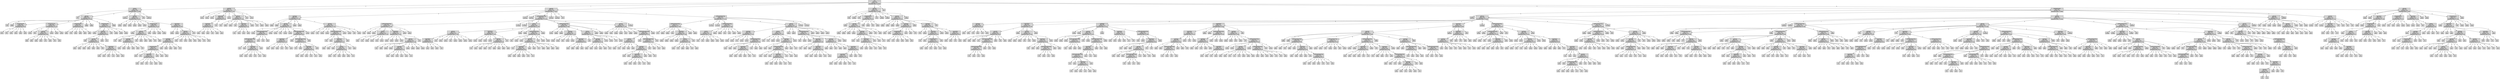 digraph ID3_Tree {
"0" [shape=box, style=filled, label="odor
Info: 0.49
Entropy: 0.97
Dominant class: [  0 941]
", weight=1]
"1" [shape=box, style=filled, label="habitat
Info: 0.46
Entropy: 0.50
Dominant class: [  0 105]
", weight=2]
0 -> 1 [ label = "a"];
"2" [shape=box, style=filled, label="0
(11)
", weight=3]
1 -> 2 [ label = "d"];
"3" [shape=box, style=filled, label="gillcolor
Info: 0.52
Entropy: 0.58
Dominant class: [ 0 50]
", weight=3]
1 -> 3 [ label = "g"];
"4" [shape=box, style=filled, label="0
(13)
", weight=4]
3 -> 4 [ label = "g"];
"5" [shape=box, style=filled, label="0
(50/8)
", weight=4]
3 -> 5 [ label = "h"];
"6" [shape=box, style=filled, label="sporeprintcolor
Info: 0.46
Entropy: 0.65
Dominant class: [0 5]
", weight=4]
3 -> 6 [ label = "k"];
"7" [shape=box, style=filled, label="0
(5/1)
", weight=5]
6 -> 7 [ label = "h"];
"8" [shape=box, style=filled, label="0
(3)
", weight=5]
6 -> 8 [ label = "k"];
"9" [shape=box, style=filled, label="0
(2/1)
", weight=5]
6 -> 9 [ label = "n"];
"10" [shape=box, style=filled, label="0
(5/1)
", weight=5]
6 -> 10 [ label = "r"];
"11" [shape=box, style=filled, label="0
(5/1)
", weight=5]
6 -> 11 [ label = "u"];
"12" [shape=box, style=filled, label="0
(5/1)
", weight=5]
6 -> 12 [ label = "w"];
"13" [shape=box, style=filled, label="sporeprintcolor
Info: 0.39
Entropy: 0.59
Dominant class: [ 0 12]
", weight=4]
3 -> 13 [ label = "n"];
"14" [shape=box, style=filled, label="0
(12/2)
", weight=5]
13 -> 14 [ label = "h"];
"15" [shape=box, style=filled, label="0
(8)
", weight=5]
13 -> 15 [ label = "k"];
"16" [shape=box, style=filled, label="capcolor
Info: 0.46
Entropy: 0.92
Dominant class: [0 4]
", weight=5]
13 -> 16 [ label = "n"];
"17" [shape=box, style=filled, label="0
(4/2)
", weight=6]
16 -> 17 [ label = "b"];
"18" [shape=box, style=filled, label="0
(4/2)
", weight=6]
16 -> 18 [ label = "c"];
"19" [shape=box, style=filled, label="0
(4/2)
", weight=6]
16 -> 19 [ label = "e"];
"20" [shape=box, style=filled, label="0
(4/2)
", weight=6]
16 -> 20 [ label = "g"];
"21" [shape=box, style=filled, label="0
(1)
", weight=6]
16 -> 21 [ label = "n"];
"22" [shape=box, style=filled, label="0
(4/2)
", weight=6]
16 -> 22 [ label = "p"];
"23" [shape=box, style=filled, label="0
(2)
", weight=6]
16 -> 23 [ label = "w"];
"24" [shape=box, style=filled, label="0
(2/1)
", weight=6]
16 -> 24 [ label = "y"];
"25" [shape=box, style=filled, label="0
(12/2)
", weight=5]
13 -> 25 [ label = "r"];
"26" [shape=box, style=filled, label="0
(12/2)
", weight=5]
13 -> 26 [ label = "u"];
"27" [shape=box, style=filled, label="0
(12/2)
", weight=5]
13 -> 27 [ label = "w"];
"28" [shape=box, style=filled, label="sporeprintcolor
Info: 0.50
Entropy: 0.81
Dominant class: [0 6]
", weight=4]
3 -> 28 [ label = "p"];
"29" [shape=box, style=filled, label="0
(6/2)
", weight=5]
28 -> 29 [ label = "h"];
"30" [shape=box, style=filled, label="0
(4)
", weight=5]
28 -> 30 [ label = "k"];
"31" [shape=box, style=filled, label="0
(2/2)
", weight=5]
28 -> 31 [ label = "n"];
"32" [shape=box, style=filled, label="0
(6/2)
", weight=5]
28 -> 32 [ label = "r"];
"33" [shape=box, style=filled, label="0
(6/2)
", weight=5]
28 -> 33 [ label = "u"];
"34" [shape=box, style=filled, label="0
(6/2)
", weight=5]
28 -> 34 [ label = "w"];
"35" [shape=box, style=filled, label="0
(50/8)
", weight=4]
3 -> 35 [ label = "r"];
"36" [shape=box, style=filled, label="0
(50/8)
", weight=4]
3 -> 36 [ label = "u"];
"37" [shape=box, style=filled, label="sporeprintcolor
Info: 0.45
Entropy: 0.67
Dominant class: [ 0 14]
", weight=4]
3 -> 37 [ label = "w"];
"38" [shape=box, style=filled, label="0
(14/3)
", weight=5]
37 -> 38 [ label = "h"];
"39" [shape=box, style=filled, label="stalkroot
Info: 0.49
Entropy: 0.95
Dominant class: [0 5]
", weight=5]
37 -> 39 [ label = "k"];
"40" [shape=box, style=filled, label="0
(5/3)
", weight=6]
39 -> 40 [ label = "b"];
"41" [shape=box, style=filled, label="capcolor
Info: 0.46
Entropy: 0.65
Dominant class: [0 5]
", weight=6]
39 -> 41 [ label = "c"];
"42" [shape=box, style=filled, label="0
(5/1)
", weight=7]
41 -> 42 [ label = "b"];
"43" [shape=box, style=filled, label="0
(5/1)
", weight=7]
41 -> 43 [ label = "c"];
"44" [shape=box, style=filled, label="0
(5/1)
", weight=7]
41 -> 44 [ label = "e"];
"45" [shape=box, style=filled, label="0
(5/1)
", weight=7]
41 -> 45 [ label = "g"];
"46" [shape=box, style=filled, label="0
(5/1)
", weight=7]
41 -> 46 [ label = "n"];
"47" [shape=box, style=filled, label="0
(5/1)
", weight=7]
41 -> 47 [ label = "p"];
"48" [shape=box, style=filled, label="0
(3)
", weight=7]
41 -> 48 [ label = "w"];
"49" [shape=box, style=filled, label="population
Info: 0.00
Entropy: 0.92
Dominant class: [0 2]
", weight=7]
41 -> 49 [ label = "y"];
"50" [shape=box, style=filled, label="0
(2/1)
", weight=8]
49 -> 50 [ label = "a"];
"51" [shape=box, style=filled, label="0
(2/1)
", weight=8]
49 -> 51 [ label = "c"];
"52" [shape=box, style=filled, label="0
(2)
", weight=8]
49 -> 52 [ label = "n"];
"53" [shape=box, style=filled, label="1
(1)
", weight=8]
49 -> 53 [ label = "s"];
"54" [shape=box, style=filled, label="0
(2/1)
", weight=8]
49 -> 54 [ label = "v"];
"55" [shape=box, style=filled, label="0
(2/1)
", weight=8]
49 -> 55 [ label = "y"];
"56" [shape=box, style=filled, label="0
(5/3)
", weight=6]
39 -> 56 [ label = "e"];
"57" [shape=box, style=filled, label="1
(2)
", weight=6]
39 -> 57 [ label = "r"];
"58" [shape=box, style=filled, label="0
(9)
", weight=5]
37 -> 58 [ label = "n"];
"59" [shape=box, style=filled, label="0
(14/3)
", weight=5]
37 -> 59 [ label = "r"];
"60" [shape=box, style=filled, label="0
(14/3)
", weight=5]
37 -> 60 [ label = "u"];
"61" [shape=box, style=filled, label="0
(14/3)
", weight=5]
37 -> 61 [ label = "w"];
"62" [shape=box, style=filled, label="0
(50/8)
", weight=4]
3 -> 62 [ label = "y"];
"63" [shape=box, style=filled, label="0
(105/13)
", weight=3]
1 -> 63 [ label = "l"];
"64" [shape=box, style=filled, label="capcolor
Info: 0.53
Entropy: 0.58
Dominant class: [ 0 31]
", weight=3]
1 -> 64 [ label = "m"];
"65" [shape=box, style=filled, label="0
(31/5)
", weight=4]
64 -> 65 [ label = "b"];
"66" [shape=box, style=filled, label="0
(31/5)
", weight=4]
64 -> 66 [ label = "c"];
"67" [shape=box, style=filled, label="0
(31/5)
", weight=4]
64 -> 67 [ label = "e"];
"68" [shape=box, style=filled, label="0
(31/5)
", weight=4]
64 -> 68 [ label = "g"];
"69" [shape=box, style=filled, label="0
(31/5)
", weight=4]
64 -> 69 [ label = "n"];
"70" [shape=box, style=filled, label="0
(31/5)
", weight=4]
64 -> 70 [ label = "p"];
"71" [shape=box, style=filled, label="sporeprintcolor
Info: 0.68
Entropy: 0.79
Dominant class: [ 0 13]
", weight=4]
64 -> 71 [ label = "w"];
"72" [shape=box, style=filled, label="0
(13/4)
", weight=5]
71 -> 72 [ label = "h"];
"73" [shape=box, style=filled, label="gillcolor
Info: 0.28
Entropy: 0.47
Dominant class: [0 9]
", weight=5]
71 -> 73 [ label = "k"];
"74" [shape=box, style=filled, label="0
(2)
", weight=6]
73 -> 74 [ label = "g"];
"75" [shape=box, style=filled, label="0
(9/1)
", weight=6]
73 -> 75 [ label = "h"];
"76" [shape=box, style=filled, label="capshape
Info: 0.67
Entropy: 0.92
Dominant class: [0 2]
", weight=6]
73 -> 76 [ label = "k"];
"77" [shape=box, style=filled, label="0
(1/1)
", weight=7]
76 -> 77 [ label = "b"];
"78" [shape=box, style=filled, label="0
(2/1)
", weight=7]
76 -> 78 [ label = "c"];
"79" [shape=box, style=filled, label="0
(2/1)
", weight=7]
76 -> 79 [ label = "f"];
"80" [shape=box, style=filled, label="0
(2/1)
", weight=7]
76 -> 80 [ label = "k"];
"81" [shape=box, style=filled, label="0
(2/1)
", weight=7]
76 -> 81 [ label = "s"];
"82" [shape=box, style=filled, label="0
(1)
", weight=7]
76 -> 82 [ label = "x"];
"83" [shape=box, style=filled, label="0
(3)
", weight=6]
73 -> 83 [ label = "n"];
"84" [shape=box, style=filled, label="0
(9/1)
", weight=6]
73 -> 84 [ label = "p"];
"85" [shape=box, style=filled, label="0
(9/1)
", weight=6]
73 -> 85 [ label = "r"];
"86" [shape=box, style=filled, label="0
(9/1)
", weight=6]
73 -> 86 [ label = "u"];
"87" [shape=box, style=filled, label="0
(2)
", weight=6]
73 -> 87 [ label = "w"];
"88" [shape=box, style=filled, label="0
(9/1)
", weight=6]
73 -> 88 [ label = "y"];
"89" [shape=box, style=filled, label="0
(4/3)
", weight=5]
71 -> 89 [ label = "n"];
"90" [shape=box, style=filled, label="0
(13/4)
", weight=5]
71 -> 90 [ label = "r"];
"91" [shape=box, style=filled, label="0
(13/4)
", weight=5]
71 -> 91 [ label = "u"];
"92" [shape=box, style=filled, label="0
(13/4)
", weight=5]
71 -> 92 [ label = "w"];
"93" [shape=box, style=filled, label="capsurface
Info: 0.23
Entropy: 0.30
Dominant class: [ 0 18]
", weight=4]
64 -> 93 [ label = "y"];
"94" [shape=box, style=filled, label="0
(18/1)
", weight=5]
93 -> 94 [ label = "f"];
"95" [shape=box, style=filled, label="0
(18/1)
", weight=5]
93 -> 95 [ label = "g"];
"96" [shape=box, style=filled, label="gillcolor
Info: 0.41
Entropy: 0.54
Dominant class: [0 7]
", weight=5]
93 -> 96 [ label = "s"];
"97" [shape=box, style=filled, label="capshape
Info: 0.69
Entropy: 0.81
Dominant class: [0 3]
", weight=6]
96 -> 97 [ label = "g"];
"98" [shape=box, style=filled, label="sporeprintcolor
Info: 0.67
Entropy: 0.92
Dominant class: [0 2]
", weight=7]
97 -> 98 [ label = "b"];
"99" [shape=box, style=filled, label="0
(2/1)
", weight=8]
98 -> 99 [ label = "h"];
"100" [shape=box, style=filled, label="0
(1)
", weight=8]
98 -> 100 [ label = "k"];
"101" [shape=box, style=filled, label="population
Info: 0.00
Entropy: 1.00
Dominant class: [0 1]
", weight=8]
98 -> 101 [ label = "n"];
"102" [shape=box, style=filled, label="0
(1/1)
", weight=9]
101 -> 102 [ label = "a"];
"103" [shape=box, style=filled, label="0
(1/1)
", weight=9]
101 -> 103 [ label = "c"];
"104" [shape=box, style=filled, label="0
(1)
", weight=9]
101 -> 104 [ label = "n"];
"105" [shape=box, style=filled, label="1
(1)
", weight=9]
101 -> 105 [ label = "s"];
"106" [shape=box, style=filled, label="0
(1/1)
", weight=9]
101 -> 106 [ label = "v"];
"107" [shape=box, style=filled, label="0
(1/1)
", weight=9]
101 -> 107 [ label = "y"];
"108" [shape=box, style=filled, label="0
(2/1)
", weight=8]
98 -> 108 [ label = "r"];
"109" [shape=box, style=filled, label="0
(2/1)
", weight=8]
98 -> 109 [ label = "u"];
"110" [shape=box, style=filled, label="0
(2/1)
", weight=8]
98 -> 110 [ label = "w"];
"111" [shape=box, style=filled, label="0
(3/1)
", weight=7]
97 -> 111 [ label = "c"];
"112" [shape=box, style=filled, label="0
(3/1)
", weight=7]
97 -> 112 [ label = "f"];
"113" [shape=box, style=filled, label="0
(3/1)
", weight=7]
97 -> 113 [ label = "k"];
"114" [shape=box, style=filled, label="0
(3/1)
", weight=7]
97 -> 114 [ label = "s"];
"115" [shape=box, style=filled, label="0
(1)
", weight=7]
97 -> 115 [ label = "x"];
"116" [shape=box, style=filled, label="0
(7/1)
", weight=6]
96 -> 116 [ label = "h"];
"117" [shape=box, style=filled, label="0
(3)
", weight=6]
96 -> 117 [ label = "k"];
"118" [shape=box, style=filled, label="0
(7/1)
", weight=6]
96 -> 118 [ label = "n"];
"119" [shape=box, style=filled, label="0
(7/1)
", weight=6]
96 -> 119 [ label = "p"];
"120" [shape=box, style=filled, label="0
(7/1)
", weight=6]
96 -> 120 [ label = "r"];
"121" [shape=box, style=filled, label="0
(7/1)
", weight=6]
96 -> 121 [ label = "u"];
"122" [shape=box, style=filled, label="0
(1)
", weight=6]
96 -> 122 [ label = "w"];
"123" [shape=box, style=filled, label="0
(7/1)
", weight=6]
96 -> 123 [ label = "y"];
"124" [shape=box, style=filled, label="0
(11)
", weight=5]
93 -> 124 [ label = "y"];
"125" [shape=box, style=filled, label="0
(13)
", weight=3]
1 -> 125 [ label = "p"];
"126" [shape=box, style=filled, label="0
(105/13)
", weight=3]
1 -> 126 [ label = "u"];
"127" [shape=box, style=filled, label="capcolor
Info: 0.24
Entropy: 0.31
Dominant class: [ 1 51]
", weight=2]
0 -> 127 [ label = "c"];
"128" [shape=box, style=filled, label="1
(51/3)
", weight=3]
127 -> 128 [ label = "b"];
"129" [shape=box, style=filled, label="1
(51/3)
", weight=3]
127 -> 129 [ label = "c"];
"130" [shape=box, style=filled, label="1
(51/3)
", weight=3]
127 -> 130 [ label = "e"];
"131" [shape=box, style=filled, label="gillspacing
Info: 0.50
Entropy: 0.68
Dominant class: [1 9]
", weight=3]
127 -> 131 [ label = "g"];
"132" [shape=box, style=filled, label="population
Info: 0.67
Entropy: 0.92
Dominant class: [1 4]
", weight=4]
131 -> 132 [ label = "c"];
"133" [shape=box, style=filled, label="1
(4/2)
", weight=5]
132 -> 133 [ label = "a"];
"134" [shape=box, style=filled, label="1
(4/2)
", weight=5]
132 -> 134 [ label = "c"];
"135" [shape=box, style=filled, label="1
(4/2)
", weight=5]
132 -> 135 [ label = "n"];
"136" [shape=box, style=filled, label="1
(2)
", weight=5]
132 -> 136 [ label = "s"];
"137" [shape=box, style=filled, label="1
(2/2)
", weight=5]
132 -> 137 [ label = "v"];
"138" [shape=box, style=filled, label="1
(4/2)
", weight=5]
132 -> 138 [ label = "y"];
"139" [shape=box, style=filled, label="1
(5)
", weight=4]
131 -> 139 [ label = "w"];
"140" [shape=box, style=filled, label="1
(51/3)
", weight=3]
127 -> 140 [ label = "n"];
"141" [shape=box, style=filled, label="gillcolor
Info: 0.21
Entropy: 0.30
Dominant class: [ 1 18]
", weight=3]
127 -> 141 [ label = "p"];
"142" [shape=box, style=filled, label="1
(5)
", weight=4]
141 -> 142 [ label = "g"];
"143" [shape=box, style=filled, label="1
(18/1)
", weight=4]
141 -> 143 [ label = "h"];
"144" [shape=box, style=filled, label="1
(18/1)
", weight=4]
141 -> 144 [ label = "k"];
"145" [shape=box, style=filled, label="1
(6)
", weight=4]
141 -> 145 [ label = "n"];
"146" [shape=box, style=filled, label="capsurface
Info: 0.33
Entropy: 0.65
Dominant class: [1 5]
", weight=4]
141 -> 146 [ label = "p"];
"147" [shape=box, style=filled, label="1
(4)
", weight=5]
146 -> 147 [ label = "f"];
"148" [shape=box, style=filled, label="1
(5/1)
", weight=5]
146 -> 148 [ label = "g"];
"149" [shape=box, style=filled, label="1
(1/1)
", weight=5]
146 -> 149 [ label = "s"];
"150" [shape=box, style=filled, label="1
(5/1)
", weight=5]
146 -> 150 [ label = "y"];
"151" [shape=box, style=filled, label="1
(18/1)
", weight=4]
141 -> 151 [ label = "r"];
"152" [shape=box, style=filled, label="1
(2)
", weight=4]
141 -> 152 [ label = "u"];
"153" [shape=box, style=filled, label="1
(18/1)
", weight=4]
141 -> 153 [ label = "w"];
"154" [shape=box, style=filled, label="1
(18/1)
", weight=4]
141 -> 154 [ label = "y"];
"155" [shape=box, style=filled, label="1
(24)
", weight=3]
127 -> 155 [ label = "w"];
"156" [shape=box, style=filled, label="1
(51/3)
", weight=3]
127 -> 156 [ label = "y"];
"157" [shape=box, style=filled, label="capcolor
Info: 0.42
Entropy: 0.44
Dominant class: [  1 397]
", weight=2]
0 -> 157 [ label = "f"];
"158" [shape=box, style=filled, label="capshape
Info: 0.67
Entropy: 0.70
Dominant class: [ 1 26]
", weight=3]
157 -> 158 [ label = "b"];
"159" [shape=box, style=filled, label="1
(26/6)
", weight=4]
158 -> 159 [ label = "b"];
"160" [shape=box, style=filled, label="1
(26/6)
", weight=4]
158 -> 160 [ label = "c"];
"161" [shape=box, style=filled, label="gillcolor
Info: 0.66
Entropy: 0.84
Dominant class: [ 1 11]
", weight=4]
158 -> 161 [ label = "f"];
"162" [shape=box, style=filled, label="1
(11/4)
", weight=5]
161 -> 162 [ label = "g"];
"163" [shape=box, style=filled, label="stalksurfacebelowring
Info: 0.46
Entropy: 0.65
Dominant class: [1 5]
", weight=5]
161 -> 163 [ label = "h"];
"164" [shape=box, style=filled, label="stalksurfaceabovering
Info: 0.67
Entropy: 0.92
Dominant class: [1 2]
", weight=6]
163 -> 164 [ label = "f"];
"165" [shape=box, style=filled, label="1
(1)
", weight=7]
164 -> 165 [ label = "f"];
"166" [shape=box, style=filled, label="1
(2/1)
", weight=7]
164 -> 166 [ label = "k"];
"167" [shape=box, style=filled, label="population
Info: 0.00
Entropy: 1.00
Dominant class: [0 1]
", weight=7]
164 -> 167 [ label = "s"];
"168" [shape=box, style=filled, label="0
(1/1)
", weight=8]
167 -> 168 [ label = "a"];
"169" [shape=box, style=filled, label="0
(1/1)
", weight=8]
167 -> 169 [ label = "c"];
"170" [shape=box, style=filled, label="0
(1/1)
", weight=8]
167 -> 170 [ label = "n"];
"171" [shape=box, style=filled, label="0
(1)
", weight=8]
167 -> 171 [ label = "s"];
"172" [shape=box, style=filled, label="1
(1)
", weight=8]
167 -> 172 [ label = "v"];
"173" [shape=box, style=filled, label="0
(1/1)
", weight=8]
167 -> 173 [ label = "y"];
"174" [shape=box, style=filled, label="1
(2/1)
", weight=7]
164 -> 174 [ label = "y"];
"175" [shape=box, style=filled, label="1
(5/1)
", weight=6]
163 -> 175 [ label = "k"];
"176" [shape=box, style=filled, label="1
(3)
", weight=6]
163 -> 176 [ label = "s"];
"177" [shape=box, style=filled, label="1
(5/1)
", weight=6]
163 -> 177 [ label = "y"];
"178" [shape=box, style=filled, label="1
(11/4)
", weight=5]
161 -> 178 [ label = "k"];
"179" [shape=box, style=filled, label="1
(11/4)
", weight=5]
161 -> 179 [ label = "n"];
"180" [shape=box, style=filled, label="1
(3)
", weight=5]
161 -> 180 [ label = "p"];
"181" [shape=box, style=filled, label="1
(11/4)
", weight=5]
161 -> 181 [ label = "r"];
"182" [shape=box, style=filled, label="1
(11/4)
", weight=5]
161 -> 182 [ label = "u"];
"183" [shape=box, style=filled, label="stalksurfacebelowring
Info: 0.92
Entropy: 1.00
Dominant class: [0 3]
", weight=5]
161 -> 183 [ label = "w"];
"184" [shape=box, style=filled, label="population
Info: 0.00
Entropy: 0.92
Dominant class: [1 2]
", weight=6]
183 -> 184 [ label = "f"];
"185" [shape=box, style=filled, label="1
(2/1)
", weight=7]
184 -> 185 [ label = "a"];
"186" [shape=box, style=filled, label="1
(2/1)
", weight=7]
184 -> 186 [ label = "c"];
"187" [shape=box, style=filled, label="1
(2/1)
", weight=7]
184 -> 187 [ label = "n"];
"188" [shape=box, style=filled, label="1
(2)
", weight=7]
184 -> 188 [ label = "s"];
"189" [shape=box, style=filled, label="0
(1)
", weight=7]
184 -> 189 [ label = "v"];
"190" [shape=box, style=filled, label="1
(2/1)
", weight=7]
184 -> 190 [ label = "y"];
"191" [shape=box, style=filled, label="0
(3/3)
", weight=6]
183 -> 191 [ label = "k"];
"192" [shape=box, style=filled, label="stalksurfaceabovering
Info: 0.67
Entropy: 0.92
Dominant class: [0 2]
", weight=6]
183 -> 192 [ label = "s"];
"193" [shape=box, style=filled, label="0
(1)
", weight=7]
192 -> 193 [ label = "f"];
"194" [shape=box, style=filled, label="0
(2/1)
", weight=7]
192 -> 194 [ label = "k"];
"195" [shape=box, style=filled, label="population
Info: 0.00
Entropy: 1.00
Dominant class: [0 1]
", weight=7]
192 -> 195 [ label = "s"];
"196" [shape=box, style=filled, label="0
(1/1)
", weight=8]
195 -> 196 [ label = "a"];
"197" [shape=box, style=filled, label="0
(1/1)
", weight=8]
195 -> 197 [ label = "c"];
"198" [shape=box, style=filled, label="0
(1/1)
", weight=8]
195 -> 198 [ label = "n"];
"199" [shape=box, style=filled, label="0
(1)
", weight=8]
195 -> 199 [ label = "s"];
"200" [shape=box, style=filled, label="1
(1)
", weight=8]
195 -> 200 [ label = "v"];
"201" [shape=box, style=filled, label="0
(1/1)
", weight=8]
195 -> 201 [ label = "y"];
"202" [shape=box, style=filled, label="0
(2/1)
", weight=7]
192 -> 202 [ label = "y"];
"203" [shape=box, style=filled, label="0
(3/3)
", weight=6]
183 -> 203 [ label = "y"];
"204" [shape=box, style=filled, label="1
(11/4)
", weight=5]
161 -> 204 [ label = "y"];
"205" [shape=box, style=filled, label="1
(26/6)
", weight=4]
158 -> 205 [ label = "k"];
"206" [shape=box, style=filled, label="1
(26/6)
", weight=4]
158 -> 206 [ label = "s"];
"207" [shape=box, style=filled, label="gillcolor
Info: 0.38
Entropy: 0.52
Dominant class: [ 1 15]
", weight=4]
158 -> 207 [ label = "x"];
"208" [shape=box, style=filled, label="1
(15/2)
", weight=5]
207 -> 208 [ label = "g"];
"209" [shape=box, style=filled, label="1
(3)
", weight=5]
207 -> 209 [ label = "h"];
"210" [shape=box, style=filled, label="1
(15/2)
", weight=5]
207 -> 210 [ label = "k"];
"211" [shape=box, style=filled, label="1
(15/2)
", weight=5]
207 -> 211 [ label = "n"];
"212" [shape=box, style=filled, label="stalksurfaceabovering
Info: 0.61
Entropy: 0.81
Dominant class: [1 6]
", weight=5]
207 -> 212 [ label = "p"];
"213" [shape=box, style=filled, label="1
(3)
", weight=6]
212 -> 213 [ label = "f"];
"214" [shape=box, style=filled, label="1
(6/2)
", weight=6]
212 -> 214 [ label = "k"];
"215" [shape=box, style=filled, label="population
Info: 0.55
Entropy: 0.97
Dominant class: [1 3]
", weight=6]
212 -> 215 [ label = "s"];
"216" [shape=box, style=filled, label="1
(3/2)
", weight=7]
215 -> 216 [ label = "a"];
"217" [shape=box, style=filled, label="1
(3/2)
", weight=7]
215 -> 217 [ label = "c"];
"218" [shape=box, style=filled, label="1
(3/2)
", weight=7]
215 -> 218 [ label = "n"];
"219" [shape=box, style=filled, label="habitat
Info: 0.00
Entropy: 0.92
Dominant class: [0 2]
", weight=7]
215 -> 219 [ label = "s"];
"220" [shape=box, style=filled, label="0
(2/1)
", weight=8]
219 -> 220 [ label = "d"];
"221" [shape=box, style=filled, label="0
(2)
", weight=8]
219 -> 221 [ label = "g"];
"222" [shape=box, style=filled, label="0
(2/1)
", weight=8]
219 -> 222 [ label = "l"];
"223" [shape=box, style=filled, label="0
(2/1)
", weight=8]
219 -> 223 [ label = "m"];
"224" [shape=box, style=filled, label="0
(2/1)
", weight=8]
219 -> 224 [ label = "p"];
"225" [shape=box, style=filled, label="1
(1)
", weight=8]
219 -> 225 [ label = "u"];
"226" [shape=box, style=filled, label="1
(2)
", weight=7]
215 -> 226 [ label = "v"];
"227" [shape=box, style=filled, label="1
(3/2)
", weight=7]
215 -> 227 [ label = "y"];
"228" [shape=box, style=filled, label="1
(6/2)
", weight=6]
212 -> 228 [ label = "y"];
"229" [shape=box, style=filled, label="1
(15/2)
", weight=5]
207 -> 229 [ label = "r"];
"230" [shape=box, style=filled, label="1
(15/2)
", weight=5]
207 -> 230 [ label = "u"];
"231" [shape=box, style=filled, label="1
(6)
", weight=5]
207 -> 231 [ label = "w"];
"232" [shape=box, style=filled, label="1
(15/2)
", weight=5]
207 -> 232 [ label = "y"];
"233" [shape=box, style=filled, label="1
(397/40)
", weight=3]
157 -> 233 [ label = "c"];
"234" [shape=box, style=filled, label="1
(397/40)
", weight=3]
157 -> 234 [ label = "e"];
"235" [shape=box, style=filled, label="stalkcolorabovering
Info: 0.51
Entropy: 0.53
Dominant class: [  1 173]
", weight=3]
157 -> 235 [ label = "g"];
"236" [shape=box, style=filled, label="stalkcolorbelowring
Info: 0.26
Entropy: 0.29
Dominant class: [ 1 55]
", weight=4]
235 -> 236 [ label = "b"];
"237" [shape=box, style=filled, label="1
(18)
", weight=5]
236 -> 237 [ label = "b"];
"238" [shape=box, style=filled, label="1
(55/3)
", weight=5]
236 -> 238 [ label = "c"];
"239" [shape=box, style=filled, label="1
(55/3)
", weight=5]
236 -> 239 [ label = "g"];
"240" [shape=box, style=filled, label="habitat
Info: 0.17
Entropy: 0.34
Dominant class: [ 1 15]
", weight=5]
236 -> 240 [ label = "n"];
"241" [shape=box, style=filled, label="1
(2/1)
", weight=6]
240 -> 241 [ label = "d"];
"242" [shape=box, style=filled, label="1
(1)
", weight=6]
240 -> 242 [ label = "g"];
"243" [shape=box, style=filled, label="1
(15/1)
", weight=6]
240 -> 243 [ label = "l"];
"244" [shape=box, style=filled, label="1
(15/1)
", weight=6]
240 -> 244 [ label = "m"];
"245" [shape=box, style=filled, label="1
(12)
", weight=6]
240 -> 245 [ label = "p"];
"246" [shape=box, style=filled, label="1
(15/1)
", weight=6]
240 -> 246 [ label = "u"];
"247" [shape=box, style=filled, label="population
Info: 0.33
Entropy: 0.41
Dominant class: [ 1 22]
", weight=5]
236 -> 247 [ label = "p"];
"248" [shape=box, style=filled, label="1
(22/2)
", weight=6]
247 -> 248 [ label = "a"];
"249" [shape=box, style=filled, label="1
(22/2)
", weight=6]
247 -> 249 [ label = "c"];
"250" [shape=box, style=filled, label="1
(22/2)
", weight=6]
247 -> 250 [ label = "n"];
"251" [shape=box, style=filled, label="1
(22/2)
", weight=6]
247 -> 251 [ label = "s"];
"252" [shape=box, style=filled, label="gillcolor
Info: 0.57
Entropy: 0.65
Dominant class: [ 1 10]
", weight=6]
247 -> 252 [ label = "v"];
"253" [shape=box, style=filled, label="1
(3)
", weight=7]
252 -> 253 [ label = "g"];
"254" [shape=box, style=filled, label="0
(4/1)
", weight=7]
252 -> 254 [ label = "h"];
"255" [shape=box, style=filled, label="1
(10/2)
", weight=7]
252 -> 255 [ label = "k"];
"256" [shape=box, style=filled, label="1
(10/2)
", weight=7]
252 -> 256 [ label = "n"];
"257" [shape=box, style=filled, label="capshape
Info: 0.50
Entropy: 0.81
Dominant class: [1 3]
", weight=7]
252 -> 257 [ label = "p"];
"258" [shape=box, style=filled, label="1
(3/1)
", weight=8]
257 -> 258 [ label = "b"];
"259" [shape=box, style=filled, label="1
(3/1)
", weight=8]
257 -> 259 [ label = "c"];
"260" [shape=box, style=filled, label="0
(1/1)
", weight=8]
257 -> 260 [ label = "f"];
"261" [shape=box, style=filled, label="1
(3/1)
", weight=8]
257 -> 261 [ label = "k"];
"262" [shape=box, style=filled, label="1
(3/1)
", weight=8]
257 -> 262 [ label = "s"];
"263" [shape=box, style=filled, label="1
(2)
", weight=8]
257 -> 263 [ label = "x"];
"264" [shape=box, style=filled, label="1
(10/2)
", weight=7]
252 -> 264 [ label = "r"];
"265" [shape=box, style=filled, label="1
(10/2)
", weight=7]
252 -> 265 [ label = "u"];
"266" [shape=box, style=filled, label="1
(10/2)
", weight=7]
252 -> 266 [ label = "w"];
"267" [shape=box, style=filled, label="1
(10/2)
", weight=7]
252 -> 267 [ label = "y"];
"268" [shape=box, style=filled, label="1
(12)
", weight=6]
247 -> 268 [ label = "y"];
"269" [shape=box, style=filled, label="1
(55/3)
", weight=5]
236 -> 269 [ label = "w"];
"270" [shape=box, style=filled, label="1
(55/3)
", weight=5]
236 -> 270 [ label = "y"];
"271" [shape=box, style=filled, label="1
(173/24)
", weight=4]
235 -> 271 [ label = "c"];
"272" [shape=box, style=filled, label="1
(173/24)
", weight=4]
235 -> 272 [ label = "g"];
"273" [shape=box, style=filled, label="habitat
Info: 0.44
Entropy: 0.46
Dominant class: [ 1 55]
", weight=4]
235 -> 273 [ label = "n"];
"274" [shape=box, style=filled, label="gillcolor
Info: 0.15
Entropy: 0.24
Dominant class: [ 1 25]
", weight=5]
273 -> 274 [ label = "d"];
"275" [shape=box, style=filled, label="capsurface
Info: 0.33
Entropy: 0.65
Dominant class: [1 5]
", weight=6]
274 -> 275 [ label = "g"];
"276" [shape=box, style=filled, label="1
(1/1)
", weight=7]
275 -> 276 [ label = "f"];
"277" [shape=box, style=filled, label="1
(5/1)
", weight=7]
275 -> 277 [ label = "g"];
"278" [shape=box, style=filled, label="1
(5/1)
", weight=7]
275 -> 278 [ label = "s"];
"279" [shape=box, style=filled, label="1
(4)
", weight=7]
275 -> 279 [ label = "y"];
"280" [shape=box, style=filled, label="1
(12)
", weight=6]
274 -> 280 [ label = "h"];
"281" [shape=box, style=filled, label="1
(25/1)
", weight=6]
274 -> 281 [ label = "k"];
"282" [shape=box, style=filled, label="1
(25/1)
", weight=6]
274 -> 282 [ label = "n"];
"283" [shape=box, style=filled, label="1
(8)
", weight=6]
274 -> 283 [ label = "p"];
"284" [shape=box, style=filled, label="1
(25/1)
", weight=6]
274 -> 284 [ label = "r"];
"285" [shape=box, style=filled, label="1
(25/1)
", weight=6]
274 -> 285 [ label = "u"];
"286" [shape=box, style=filled, label="1
(25/1)
", weight=6]
274 -> 286 [ label = "w"];
"287" [shape=box, style=filled, label="1
(25/1)
", weight=6]
274 -> 287 [ label = "y"];
"288" [shape=box, style=filled, label="population
Info: 0.38
Entropy: 0.52
Dominant class: [ 1 15]
", weight=5]
273 -> 288 [ label = "g"];
"289" [shape=box, style=filled, label="1
(15/2)
", weight=6]
288 -> 289 [ label = "a"];
"290" [shape=box, style=filled, label="1
(15/2)
", weight=6]
288 -> 290 [ label = "c"];
"291" [shape=box, style=filled, label="1
(15/2)
", weight=6]
288 -> 291 [ label = "n"];
"292" [shape=box, style=filled, label="1
(15/2)
", weight=6]
288 -> 292 [ label = "s"];
"293" [shape=box, style=filled, label="gillcolor
Info: 0.41
Entropy: 0.81
Dominant class: [1 6]
", weight=6]
288 -> 293 [ label = "v"];
"294" [shape=box, style=filled, label="1
(3)
", weight=7]
293 -> 294 [ label = "g"];
"295" [shape=box, style=filled, label="1
(3/1)
", weight=7]
293 -> 295 [ label = "h"];
"296" [shape=box, style=filled, label="1
(6/2)
", weight=7]
293 -> 296 [ label = "k"];
"297" [shape=box, style=filled, label="1
(6/2)
", weight=7]
293 -> 297 [ label = "n"];
"298" [shape=box, style=filled, label="0
(1)
", weight=7]
293 -> 298 [ label = "p"];
"299" [shape=box, style=filled, label="1
(6/2)
", weight=7]
293 -> 299 [ label = "r"];
"300" [shape=box, style=filled, label="1
(6/2)
", weight=7]
293 -> 300 [ label = "u"];
"301" [shape=box, style=filled, label="1
(6/2)
", weight=7]
293 -> 301 [ label = "w"];
"302" [shape=box, style=filled, label="1
(6/2)
", weight=7]
293 -> 302 [ label = "y"];
"303" [shape=box, style=filled, label="1
(9)
", weight=6]
288 -> 303 [ label = "y"];
"304" [shape=box, style=filled, label="1
(55/6)
", weight=5]
273 -> 304 [ label = "l"];
"305" [shape=box, style=filled, label="1
(55/6)
", weight=5]
273 -> 305 [ label = "m"];
"306" [shape=box, style=filled, label="stalkcolorbelowring
Info: 0.54
Entropy: 0.65
Dominant class: [ 1 15]
", weight=5]
273 -> 306 [ label = "p"];
"307" [shape=box, style=filled, label="1
(6)
", weight=6]
306 -> 307 [ label = "b"];
"308" [shape=box, style=filled, label="1
(15/3)
", weight=6]
306 -> 308 [ label = "c"];
"309" [shape=box, style=filled, label="1
(15/3)
", weight=6]
306 -> 309 [ label = "g"];
"310" [shape=box, style=filled, label="gillcolor
Info: 0.50
Entropy: 0.81
Dominant class: [1 6]
", weight=6]
306 -> 310 [ label = "n"];
"311" [shape=box, style=filled, label="1
(2)
", weight=7]
310 -> 311 [ label = "g"];
"312" [shape=box, style=filled, label="population
Info: 0.00
Entropy: 1.00
Dominant class: [0 2]
", weight=7]
310 -> 312 [ label = "h"];
"313" [shape=box, style=filled, label="0
(2/2)
", weight=8]
312 -> 313 [ label = "a"];
"314" [shape=box, style=filled, label="0
(2/2)
", weight=8]
312 -> 314 [ label = "c"];
"315" [shape=box, style=filled, label="0
(2/2)
", weight=8]
312 -> 315 [ label = "n"];
"316" [shape=box, style=filled, label="0
(2/2)
", weight=8]
312 -> 316 [ label = "s"];
"317" [shape=box, style=filled, label="0
(2)
", weight=8]
312 -> 317 [ label = "v"];
"318" [shape=box, style=filled, label="1
(2)
", weight=8]
312 -> 318 [ label = "y"];
"319" [shape=box, style=filled, label="1
(6/2)
", weight=7]
310 -> 319 [ label = "k"];
"320" [shape=box, style=filled, label="1
(6/2)
", weight=7]
310 -> 320 [ label = "n"];
"321" [shape=box, style=filled, label="1
(2)
", weight=7]
310 -> 321 [ label = "p"];
"322" [shape=box, style=filled, label="1
(6/2)
", weight=7]
310 -> 322 [ label = "r"];
"323" [shape=box, style=filled, label="1
(6/2)
", weight=7]
310 -> 323 [ label = "u"];
"324" [shape=box, style=filled, label="1
(6/2)
", weight=7]
310 -> 324 [ label = "w"];
"325" [shape=box, style=filled, label="1
(6/2)
", weight=7]
310 -> 325 [ label = "y"];
"326" [shape=box, style=filled, label="1
(3/1)
", weight=6]
306 -> 326 [ label = "p"];
"327" [shape=box, style=filled, label="1
(15/3)
", weight=6]
306 -> 327 [ label = "w"];
"328" [shape=box, style=filled, label="1
(15/3)
", weight=6]
306 -> 328 [ label = "y"];
"329" [shape=box, style=filled, label="1
(55/6)
", weight=5]
273 -> 329 [ label = "u"];
"330" [shape=box, style=filled, label="stalkcolorbelowring
Info: 0.63
Entropy: 0.69
Dominant class: [ 1 40]
", weight=4]
235 -> 330 [ label = "p"];
"331" [shape=box, style=filled, label="1
(11/4)
", weight=5]
330 -> 331 [ label = "b"];
"332" [shape=box, style=filled, label="1
(40/9)
", weight=5]
330 -> 332 [ label = "c"];
"333" [shape=box, style=filled, label="1
(40/9)
", weight=5]
330 -> 333 [ label = "g"];
"334" [shape=box, style=filled, label="capshape
Info: 0.50
Entropy: 0.81
Dominant class: [ 1 12]
", weight=5]
330 -> 334 [ label = "n"];
"335" [shape=box, style=filled, label="1
(12/4)
", weight=6]
334 -> 335 [ label = "b"];
"336" [shape=box, style=filled, label="1
(12/4)
", weight=6]
334 -> 336 [ label = "c"];
"337" [shape=box, style=filled, label="1
(8)
", weight=6]
334 -> 337 [ label = "f"];
"338" [shape=box, style=filled, label="1
(12/4)
", weight=6]
334 -> 338 [ label = "k"];
"339" [shape=box, style=filled, label="1
(12/4)
", weight=6]
334 -> 339 [ label = "s"];
"340" [shape=box, style=filled, label="capsurface
Info: 0.81
Entropy: 1.00
Dominant class: [0 4]
", weight=6]
334 -> 340 [ label = "x"];
"341" [shape=box, style=filled, label="1
(3/1)
", weight=7]
340 -> 341 [ label = "f"];
"342" [shape=box, style=filled, label="0
(4/4)
", weight=7]
340 -> 342 [ label = "g"];
"343" [shape=box, style=filled, label="0
(4/4)
", weight=7]
340 -> 343 [ label = "s"];
"344" [shape=box, style=filled, label="1
(3/1)
", weight=7]
340 -> 344 [ label = "y"];
"345" [shape=box, style=filled, label="habitat
Info: 0.20
Entropy: 0.31
Dominant class: [ 1 17]
", weight=5]
330 -> 345 [ label = "p"];
"346" [shape=box, style=filled, label="1
(6)
", weight=6]
345 -> 346 [ label = "d"];
"347" [shape=box, style=filled, label="capshape
Info: 0.40
Entropy: 0.72
Dominant class: [1 4]
", weight=6]
345 -> 347 [ label = "g"];
"348" [shape=box, style=filled, label="1
(4/1)
", weight=7]
347 -> 348 [ label = "b"];
"349" [shape=box, style=filled, label="1
(4/1)
", weight=7]
347 -> 349 [ label = "c"];
"350" [shape=box, style=filled, label="1
(1/1)
", weight=7]
347 -> 350 [ label = "f"];
"351" [shape=box, style=filled, label="1
(4/1)
", weight=7]
347 -> 351 [ label = "k"];
"352" [shape=box, style=filled, label="1
(4/1)
", weight=7]
347 -> 352 [ label = "s"];
"353" [shape=box, style=filled, label="1
(3)
", weight=7]
347 -> 353 [ label = "x"];
"354" [shape=box, style=filled, label="1
(17/1)
", weight=6]
345 -> 354 [ label = "l"];
"355" [shape=box, style=filled, label="1
(17/1)
", weight=6]
345 -> 355 [ label = "m"];
"356" [shape=box, style=filled, label="1
(7)
", weight=6]
345 -> 356 [ label = "p"];
"357" [shape=box, style=filled, label="1
(17/1)
", weight=6]
345 -> 357 [ label = "u"];
"358" [shape=box, style=filled, label="1
(40/9)
", weight=5]
330 -> 358 [ label = "w"];
"359" [shape=box, style=filled, label="1
(40/9)
", weight=5]
330 -> 359 [ label = "y"];
"360" [shape=box, style=filled, label="gillcolor
Info: 0.54
Entropy: 0.74
Dominant class: [ 1 23]
", weight=4]
235 -> 360 [ label = "w"];
"361" [shape=box, style=filled, label="1
(23/6)
", weight=5]
360 -> 361 [ label = "g"];
"362" [shape=box, style=filled, label="1
(4/3)
", weight=5]
360 -> 362 [ label = "h"];
"363" [shape=box, style=filled, label="1
(23/6)
", weight=5]
360 -> 363 [ label = "k"];
"364" [shape=box, style=filled, label="1
(23/6)
", weight=5]
360 -> 364 [ label = "n"];
"365" [shape=box, style=filled, label="1
(12)
", weight=5]
360 -> 365 [ label = "p"];
"366" [shape=box, style=filled, label="1
(23/6)
", weight=5]
360 -> 366 [ label = "r"];
"367" [shape=box, style=filled, label="1
(23/6)
", weight=5]
360 -> 367 [ label = "u"];
"368" [shape=box, style=filled, label="stalksurfaceabovering
Info: 0.85
Entropy: 0.88
Dominant class: [1 7]
", weight=5]
360 -> 368 [ label = "w"];
"369" [shape=box, style=filled, label="habitat
Info: 0.55
Entropy: 0.97
Dominant class: [1 3]
", weight=6]
368 -> 369 [ label = "f"];
"370" [shape=box, style=filled, label="1
(3/2)
", weight=7]
369 -> 370 [ label = "d"];
"371" [shape=box, style=filled, label="1
(2)
", weight=7]
369 -> 371 [ label = "g"];
"372" [shape=box, style=filled, label="1
(3/2)
", weight=7]
369 -> 372 [ label = "l"];
"373" [shape=box, style=filled, label="1
(3/2)
", weight=7]
369 -> 373 [ label = "m"];
"374" [shape=box, style=filled, label="1
(3/2)
", weight=7]
369 -> 374 [ label = "p"];
"375" [shape=box, style=filled, label="capshape
Info: 0.67
Entropy: 0.92
Dominant class: [0 2]
", weight=7]
369 -> 375 [ label = "u"];
"376" [shape=box, style=filled, label="0
(2/1)
", weight=8]
375 -> 376 [ label = "b"];
"377" [shape=box, style=filled, label="0
(2/1)
", weight=8]
375 -> 377 [ label = "c"];
"378" [shape=box, style=filled, label="population
Info: 0.00
Entropy: 1.00
Dominant class: [0 1]
", weight=8]
375 -> 378 [ label = "f"];
"379" [shape=box, style=filled, label="0
(1/1)
", weight=9]
378 -> 379 [ label = "a"];
"380" [shape=box, style=filled, label="0
(1/1)
", weight=9]
378 -> 380 [ label = "c"];
"381" [shape=box, style=filled, label="0
(1/1)
", weight=9]
378 -> 381 [ label = "n"];
"382" [shape=box, style=filled, label="0
(1)
", weight=9]
378 -> 382 [ label = "s"];
"383" [shape=box, style=filled, label="1
(1)
", weight=9]
378 -> 383 [ label = "v"];
"384" [shape=box, style=filled, label="0
(1/1)
", weight=9]
378 -> 384 [ label = "y"];
"385" [shape=box, style=filled, label="0
(2/1)
", weight=8]
375 -> 385 [ label = "k"];
"386" [shape=box, style=filled, label="0
(2/1)
", weight=8]
375 -> 386 [ label = "s"];
"387" [shape=box, style=filled, label="0
(1)
", weight=8]
375 -> 387 [ label = "x"];
"388" [shape=box, style=filled, label="1
(7/3)
", weight=6]
368 -> 388 [ label = "k"];
"389" [shape=box, style=filled, label="stalksurfacebelowring
Info: 0.00
Entropy: 0.72
Dominant class: [1 4]
", weight=6]
368 -> 389 [ label = "s"];
"390" [shape=box, style=filled, label="0
(1)
", weight=7]
389 -> 390 [ label = "f"];
"391" [shape=box, style=filled, label="1
(4/1)
", weight=7]
389 -> 391 [ label = "k"];
"392" [shape=box, style=filled, label="1
(4)
", weight=7]
389 -> 392 [ label = "s"];
"393" [shape=box, style=filled, label="1
(4/1)
", weight=7]
389 -> 393 [ label = "y"];
"394" [shape=box, style=filled, label="1
(7/3)
", weight=6]
368 -> 394 [ label = "y"];
"395" [shape=box, style=filled, label="1
(23/6)
", weight=5]
360 -> 395 [ label = "y"];
"396" [shape=box, style=filled, label="1
(173/24)
", weight=4]
235 -> 396 [ label = "y"];
"397" [shape=box, style=filled, label="1
(397/40)
", weight=3]
157 -> 397 [ label = "n"];
"398" [shape=box, style=filled, label="1
(397/40)
", weight=3]
157 -> 398 [ label = "p"];
"399" [shape=box, style=filled, label="1
(27)
", weight=3]
157 -> 399 [ label = "w"];
"400" [shape=box, style=filled, label="stalkcolorbelowring
Info: 0.29
Entropy: 0.31
Dominant class: [  1 171]
", weight=3]
157 -> 400 [ label = "y"];
"401" [shape=box, style=filled, label="stalkcolorabovering
Info: 0.17
Entropy: 0.22
Dominant class: [ 1 56]
", weight=4]
400 -> 401 [ label = "b"];
"402" [shape=box, style=filled, label="1
(17)
", weight=5]
401 -> 402 [ label = "b"];
"403" [shape=box, style=filled, label="1
(56/2)
", weight=5]
401 -> 403 [ label = "c"];
"404" [shape=box, style=filled, label="1
(56/2)
", weight=5]
401 -> 404 [ label = "g"];
"405" [shape=box, style=filled, label="1
(19)
", weight=5]
401 -> 405 [ label = "n"];
"406" [shape=box, style=filled, label="population
Info: 0.30
Entropy: 0.44
Dominant class: [ 1 20]
", weight=5]
401 -> 406 [ label = "p"];
"407" [shape=box, style=filled, label="1
(20/2)
", weight=6]
406 -> 407 [ label = "a"];
"408" [shape=box, style=filled, label="1
(20/2)
", weight=6]
406 -> 408 [ label = "c"];
"409" [shape=box, style=filled, label="1
(20/2)
", weight=6]
406 -> 409 [ label = "n"];
"410" [shape=box, style=filled, label="1
(20/2)
", weight=6]
406 -> 410 [ label = "s"];
"411" [shape=box, style=filled, label="habitat
Info: 0.34
Entropy: 0.81
Dominant class: [1 6]
", weight=6]
406 -> 411 [ label = "v"];
"412" [shape=box, style=filled, label="1
(2/1)
", weight=7]
411 -> 412 [ label = "d"];
"413" [shape=box, style=filled, label="0
(1)
", weight=7]
411 -> 413 [ label = "g"];
"414" [shape=box, style=filled, label="1
(6/2)
", weight=7]
411 -> 414 [ label = "l"];
"415" [shape=box, style=filled, label="1
(6/2)
", weight=7]
411 -> 415 [ label = "m"];
"416" [shape=box, style=filled, label="1
(4)
", weight=7]
411 -> 416 [ label = "p"];
"417" [shape=box, style=filled, label="1
(6/2)
", weight=7]
411 -> 417 [ label = "u"];
"418" [shape=box, style=filled, label="1
(14)
", weight=6]
406 -> 418 [ label = "y"];
"419" [shape=box, style=filled, label="1
(56/2)
", weight=5]
401 -> 419 [ label = "w"];
"420" [shape=box, style=filled, label="1
(56/2)
", weight=5]
401 -> 420 [ label = "y"];
"421" [shape=box, style=filled, label="1
(171/10)
", weight=4]
400 -> 421 [ label = "c"];
"422" [shape=box, style=filled, label="1
(171/10)
", weight=4]
400 -> 422 [ label = "g"];
"423" [shape=box, style=filled, label="stalkcolorabovering
Info: 0.09
Entropy: 0.12
Dominant class: [ 1 59]
", weight=4]
400 -> 423 [ label = "n"];
"424" [shape=box, style=filled, label="habitat
Info: 0.19
Entropy: 0.32
Dominant class: [ 1 16]
", weight=5]
423 -> 424 [ label = "b"];
"425" [shape=box, style=filled, label="1
(8)
", weight=6]
424 -> 425 [ label = "d"];
"426" [shape=box, style=filled, label="1
(5)
", weight=6]
424 -> 426 [ label = "g"];
"427" [shape=box, style=filled, label="1
(16/1)
", weight=6]
424 -> 427 [ label = "l"];
"428" [shape=box, style=filled, label="1
(16/1)
", weight=6]
424 -> 428 [ label = "m"];
"429" [shape=box, style=filled, label="1
(3/1)
", weight=6]
424 -> 429 [ label = "p"];
"430" [shape=box, style=filled, label="1
(16/1)
", weight=6]
424 -> 430 [ label = "u"];
"431" [shape=box, style=filled, label="1
(59/1)
", weight=5]
423 -> 431 [ label = "c"];
"432" [shape=box, style=filled, label="1
(59/1)
", weight=5]
423 -> 432 [ label = "g"];
"433" [shape=box, style=filled, label="1
(21)
", weight=5]
423 -> 433 [ label = "n"];
"434" [shape=box, style=filled, label="1
(22)
", weight=5]
423 -> 434 [ label = "p"];
"435" [shape=box, style=filled, label="1
(59/1)
", weight=5]
423 -> 435 [ label = "w"];
"436" [shape=box, style=filled, label="1
(59/1)
", weight=5]
423 -> 436 [ label = "y"];
"437" [shape=box, style=filled, label="gillcolor
Info: 0.47
Entropy: 0.50
Dominant class: [ 1 56]
", weight=4]
400 -> 437 [ label = "p"];
"438" [shape=box, style=filled, label="capshape
Info: 0.49
Entropy: 0.75
Dominant class: [ 1 11]
", weight=5]
437 -> 438 [ label = "g"];
"439" [shape=box, style=filled, label="1
(11/3)
", weight=6]
438 -> 439 [ label = "b"];
"440" [shape=box, style=filled, label="1
(11/3)
", weight=6]
438 -> 440 [ label = "c"];
"441" [shape=box, style=filled, label="1
(7)
", weight=6]
438 -> 441 [ label = "f"];
"442" [shape=box, style=filled, label="1
(11/3)
", weight=6]
438 -> 442 [ label = "k"];
"443" [shape=box, style=filled, label="1
(11/3)
", weight=6]
438 -> 443 [ label = "s"];
"444" [shape=box, style=filled, label="stalkcolorabovering
Info: 0.68
Entropy: 0.99
Dominant class: [1 4]
", weight=6]
438 -> 444 [ label = "x"];
"445" [shape=box, style=filled, label="1
(1/1)
", weight=7]
444 -> 445 [ label = "b"];
"446" [shape=box, style=filled, label="1
(4/3)
", weight=7]
444 -> 446 [ label = "c"];
"447" [shape=box, style=filled, label="1
(4/3)
", weight=7]
444 -> 447 [ label = "g"];
"448" [shape=box, style=filled, label="population
Info: 0.00
Entropy: 0.92
Dominant class: [0 2]
", weight=7]
444 -> 448 [ label = "n"];
"449" [shape=box, style=filled, label="0
(2/1)
", weight=8]
448 -> 449 [ label = "a"];
"450" [shape=box, style=filled, label="0
(2/1)
", weight=8]
448 -> 450 [ label = "c"];
"451" [shape=box, style=filled, label="0
(2/1)
", weight=8]
448 -> 451 [ label = "n"];
"452" [shape=box, style=filled, label="0
(2/1)
", weight=8]
448 -> 452 [ label = "s"];
"453" [shape=box, style=filled, label="0
(2)
", weight=8]
448 -> 453 [ label = "v"];
"454" [shape=box, style=filled, label="1
(1)
", weight=8]
448 -> 454 [ label = "y"];
"455" [shape=box, style=filled, label="1
(2)
", weight=7]
444 -> 455 [ label = "p"];
"456" [shape=box, style=filled, label="1
(4/3)
", weight=7]
444 -> 456 [ label = "w"];
"457" [shape=box, style=filled, label="1
(4/3)
", weight=7]
444 -> 457 [ label = "y"];
"458" [shape=box, style=filled, label="habitat
Info: 0.16
Entropy: 0.26
Dominant class: [ 1 22]
", weight=5]
437 -> 458 [ label = "h"];
"459" [shape=box, style=filled, label="1
(11)
", weight=6]
458 -> 459 [ label = "d"];
"460" [shape=box, style=filled, label="1
(7)
", weight=6]
458 -> 460 [ label = "g"];
"461" [shape=box, style=filled, label="1
(22/1)
", weight=6]
458 -> 461 [ label = "l"];
"462" [shape=box, style=filled, label="1
(22/1)
", weight=6]
458 -> 462 [ label = "m"];
"463" [shape=box, style=filled, label="capshape
Info: 0.55
Entropy: 0.72
Dominant class: [1 4]
", weight=6]
458 -> 463 [ label = "p"];
"464" [shape=box, style=filled, label="1
(4/1)
", weight=7]
463 -> 464 [ label = "b"];
"465" [shape=box, style=filled, label="1
(4/1)
", weight=7]
463 -> 465 [ label = "c"];
"466" [shape=box, style=filled, label="stalkcolorabovering
Info: 0.67
Entropy: 0.92
Dominant class: [1 2]
", weight=7]
463 -> 466 [ label = "f"];
"467" [shape=box, style=filled, label="1
(2/1)
", weight=8]
466 -> 467 [ label = "b"];
"468" [shape=box, style=filled, label="1
(2/1)
", weight=8]
466 -> 468 [ label = "c"];
"469" [shape=box, style=filled, label="1
(2/1)
", weight=8]
466 -> 469 [ label = "g"];
"470" [shape=box, style=filled, label="population
Info: 0.00
Entropy: 1.00
Dominant class: [0 1]
", weight=8]
466 -> 470 [ label = "n"];
"471" [shape=box, style=filled, label="0
(1/1)
", weight=9]
470 -> 471 [ label = "a"];
"472" [shape=box, style=filled, label="0
(1/1)
", weight=9]
470 -> 472 [ label = "c"];
"473" [shape=box, style=filled, label="0
(1/1)
", weight=9]
470 -> 473 [ label = "n"];
"474" [shape=box, style=filled, label="0
(1/1)
", weight=9]
470 -> 474 [ label = "s"];
"475" [shape=box, style=filled, label="1
(1)
", weight=9]
470 -> 475 [ label = "v"];
"476" [shape=box, style=filled, label="0
(1)
", weight=9]
470 -> 476 [ label = "y"];
"477" [shape=box, style=filled, label="1
(1)
", weight=8]
466 -> 477 [ label = "p"];
"478" [shape=box, style=filled, label="1
(2/1)
", weight=8]
466 -> 478 [ label = "w"];
"479" [shape=box, style=filled, label="1
(2/1)
", weight=8]
466 -> 479 [ label = "y"];
"480" [shape=box, style=filled, label="1
(4/1)
", weight=7]
463 -> 480 [ label = "k"];
"481" [shape=box, style=filled, label="1
(4/1)
", weight=7]
463 -> 481 [ label = "s"];
"482" [shape=box, style=filled, label="1
(2)
", weight=7]
463 -> 482 [ label = "x"];
"483" [shape=box, style=filled, label="1
(22/1)
", weight=6]
458 -> 483 [ label = "u"];
"484" [shape=box, style=filled, label="1
(56/7)
", weight=5]
437 -> 484 [ label = "k"];
"485" [shape=box, style=filled, label="1
(56/7)
", weight=5]
437 -> 485 [ label = "n"];
"486" [shape=box, style=filled, label="stalkcolorabovering
Info: 0.43
Entropy: 0.52
Dominant class: [ 1 23]
", weight=5]
437 -> 486 [ label = "p"];
"487" [shape=box, style=filled, label="1
(8)
", weight=6]
486 -> 487 [ label = "b"];
"488" [shape=box, style=filled, label="1
(23/3)
", weight=6]
486 -> 488 [ label = "c"];
"489" [shape=box, style=filled, label="1
(23/3)
", weight=6]
486 -> 489 [ label = "g"];
"490" [shape=box, style=filled, label="capsurface
Info: 0.36
Entropy: 0.47
Dominant class: [1 9]
", weight=6]
486 -> 490 [ label = "n"];
"491" [shape=box, style=filled, label="1
(5)
", weight=7]
490 -> 491 [ label = "f"];
"492" [shape=box, style=filled, label="1
(9/1)
", weight=7]
490 -> 492 [ label = "g"];
"493" [shape=box, style=filled, label="1
(9/1)
", weight=7]
490 -> 493 [ label = "s"];
"494" [shape=box, style=filled, label="population
Info: 0.40
Entropy: 0.72
Dominant class: [1 4]
", weight=7]
490 -> 494 [ label = "y"];
"495" [shape=box, style=filled, label="1
(4/1)
", weight=8]
494 -> 495 [ label = "a"];
"496" [shape=box, style=filled, label="1
(4/1)
", weight=8]
494 -> 496 [ label = "c"];
"497" [shape=box, style=filled, label="1
(4/1)
", weight=8]
494 -> 497 [ label = "n"];
"498" [shape=box, style=filled, label="1
(4/1)
", weight=8]
494 -> 498 [ label = "s"];
"499" [shape=box, style=filled, label="1
(3)
", weight=8]
494 -> 499 [ label = "v"];
"500" [shape=box, style=filled, label="1
(1/1)
", weight=8]
494 -> 500 [ label = "y"];
"501" [shape=box, style=filled, label="capshape
Info: 0.34
Entropy: 0.81
Dominant class: [1 6]
", weight=6]
486 -> 501 [ label = "p"];
"502" [shape=box, style=filled, label="1
(6/2)
", weight=7]
501 -> 502 [ label = "b"];
"503" [shape=box, style=filled, label="1
(6/2)
", weight=7]
501 -> 503 [ label = "c"];
"504" [shape=box, style=filled, label="1
(5)
", weight=7]
501 -> 504 [ label = "f"];
"505" [shape=box, style=filled, label="1
(6/2)
", weight=7]
501 -> 505 [ label = "k"];
"506" [shape=box, style=filled, label="1
(6/2)
", weight=7]
501 -> 506 [ label = "s"];
"507" [shape=box, style=filled, label="capsurface
Info: 0.67
Entropy: 0.92
Dominant class: [0 2]
", weight=7]
501 -> 507 [ label = "x"];
"508" [shape=box, style=filled, label="population
Info: 0.00
Entropy: 1.00
Dominant class: [0 1]
", weight=8]
507 -> 508 [ label = "f"];
"509" [shape=box, style=filled, label="0
(1/1)
", weight=9]
508 -> 509 [ label = "a"];
"510" [shape=box, style=filled, label="0
(1/1)
", weight=9]
508 -> 510 [ label = "c"];
"511" [shape=box, style=filled, label="0
(1/1)
", weight=9]
508 -> 511 [ label = "n"];
"512" [shape=box, style=filled, label="0
(1/1)
", weight=9]
508 -> 512 [ label = "s"];
"513" [shape=box, style=filled, label="0
(1)
", weight=9]
508 -> 513 [ label = "v"];
"514" [shape=box, style=filled, label="1
(1)
", weight=9]
508 -> 514 [ label = "y"];
"515" [shape=box, style=filled, label="0
(2/1)
", weight=8]
507 -> 515 [ label = "g"];
"516" [shape=box, style=filled, label="0
(2/1)
", weight=8]
507 -> 516 [ label = "s"];
"517" [shape=box, style=filled, label="0
(1)
", weight=8]
507 -> 517 [ label = "y"];
"518" [shape=box, style=filled, label="1
(23/3)
", weight=6]
486 -> 518 [ label = "w"];
"519" [shape=box, style=filled, label="1
(23/3)
", weight=6]
486 -> 519 [ label = "y"];
"520" [shape=box, style=filled, label="1
(56/7)
", weight=5]
437 -> 520 [ label = "r"];
"521" [shape=box, style=filled, label="1
(56/7)
", weight=5]
437 -> 521 [ label = "u"];
"522" [shape=box, style=filled, label="1
(56/7)
", weight=5]
437 -> 522 [ label = "w"];
"523" [shape=box, style=filled, label="1
(56/7)
", weight=5]
437 -> 523 [ label = "y"];
"524" [shape=box, style=filled, label="1
(171/10)
", weight=4]
400 -> 524 [ label = "w"];
"525" [shape=box, style=filled, label="1
(171/10)
", weight=4]
400 -> 525 [ label = "y"];
"526" [shape=box, style=filled, label="gillcolor
Info: 0.26
Entropy: 0.31
Dominant class: [  0 104]
", weight=2]
0 -> 526 [ label = "l"];
"527" [shape=box, style=filled, label="0
(16)
", weight=3]
526 -> 527 [ label = "g"];
"528" [shape=box, style=filled, label="0
(104/6)
", weight=3]
526 -> 528 [ label = "h"];
"529" [shape=box, style=filled, label="0
(21)
", weight=3]
526 -> 529 [ label = "k"];
"530" [shape=box, style=filled, label="sporeprintcolor
Info: 0.29
Entropy: 0.42
Dominant class: [ 0 32]
", weight=3]
526 -> 530 [ label = "n"];
"531" [shape=box, style=filled, label="0
(32/3)
", weight=4]
530 -> 531 [ label = "h"];
"532" [shape=box, style=filled, label="capcolor
Info: 0.49
Entropy: 0.78
Dominant class: [ 0 10]
", weight=4]
530 -> 532 [ label = "k"];
"533" [shape=box, style=filled, label="0
(10/3)
", weight=5]
532 -> 533 [ label = "b"];
"534" [shape=box, style=filled, label="0
(10/3)
", weight=5]
532 -> 534 [ label = "c"];
"535" [shape=box, style=filled, label="0
(10/3)
", weight=5]
532 -> 535 [ label = "e"];
"536" [shape=box, style=filled, label="0
(10/3)
", weight=5]
532 -> 536 [ label = "g"];
"537" [shape=box, style=filled, label="capshape
Info: 0.67
Entropy: 0.92
Dominant class: [1 2]
", weight=5]
532 -> 537 [ label = "n"];
"538" [shape=box, style=filled, label="1
(2/1)
", weight=6]
537 -> 538 [ label = "b"];
"539" [shape=box, style=filled, label="1
(2/1)
", weight=6]
537 -> 539 [ label = "c"];
"540" [shape=box, style=filled, label="population
Info: 0.00
Entropy: 1.00
Dominant class: [0 1]
", weight=6]
537 -> 540 [ label = "f"];
"541" [shape=box, style=filled, label="0
(1/1)
", weight=7]
540 -> 541 [ label = "a"];
"542" [shape=box, style=filled, label="0
(1/1)
", weight=7]
540 -> 542 [ label = "c"];
"543" [shape=box, style=filled, label="0
(1/1)
", weight=7]
540 -> 543 [ label = "n"];
"544" [shape=box, style=filled, label="1
(1)
", weight=7]
540 -> 544 [ label = "s"];
"545" [shape=box, style=filled, label="0
(1/1)
", weight=7]
540 -> 545 [ label = "v"];
"546" [shape=box, style=filled, label="0
(1)
", weight=7]
540 -> 546 [ label = "y"];
"547" [shape=box, style=filled, label="1
(2/1)
", weight=6]
537 -> 547 [ label = "k"];
"548" [shape=box, style=filled, label="1
(2/1)
", weight=6]
537 -> 548 [ label = "s"];
"549" [shape=box, style=filled, label="1
(1)
", weight=6]
537 -> 549 [ label = "x"];
"550" [shape=box, style=filled, label="0
(10/3)
", weight=5]
532 -> 550 [ label = "p"];
"551" [shape=box, style=filled, label="0
(5)
", weight=5]
532 -> 551 [ label = "w"];
"552" [shape=box, style=filled, label="0
(4/1)
", weight=5]
532 -> 552 [ label = "y"];
"553" [shape=box, style=filled, label="0
(19)
", weight=4]
530 -> 553 [ label = "n"];
"554" [shape=box, style=filled, label="0
(32/3)
", weight=4]
530 -> 554 [ label = "r"];
"555" [shape=box, style=filled, label="0
(3)
", weight=4]
530 -> 555 [ label = "u"];
"556" [shape=box, style=filled, label="0
(32/3)
", weight=4]
530 -> 556 [ label = "w"];
"557" [shape=box, style=filled, label="0
(11)
", weight=3]
526 -> 557 [ label = "p"];
"558" [shape=box, style=filled, label="0
(104/6)
", weight=3]
526 -> 558 [ label = "r"];
"559" [shape=box, style=filled, label="0
(104/6)
", weight=3]
526 -> 559 [ label = "u"];
"560" [shape=box, style=filled, label="capcolor
Info: 0.41
Entropy: 0.50
Dominant class: [ 0 24]
", weight=3]
526 -> 560 [ label = "w"];
"561" [shape=box, style=filled, label="0
(24/3)
", weight=4]
560 -> 561 [ label = "b"];
"562" [shape=box, style=filled, label="0
(24/3)
", weight=4]
560 -> 562 [ label = "c"];
"563" [shape=box, style=filled, label="0
(24/3)
", weight=4]
560 -> 563 [ label = "e"];
"564" [shape=box, style=filled, label="0
(24/3)
", weight=4]
560 -> 564 [ label = "g"];
"565" [shape=box, style=filled, label="capshape
Info: 0.69
Entropy: 0.81
Dominant class: [0 3]
", weight=4]
560 -> 565 [ label = "n"];
"566" [shape=box, style=filled, label="0
(3/1)
", weight=5]
565 -> 566 [ label = "b"];
"567" [shape=box, style=filled, label="0
(3/1)
", weight=5]
565 -> 567 [ label = "c"];
"568" [shape=box, style=filled, label="sporeprintcolor
Info: 0.67
Entropy: 0.92
Dominant class: [0 2]
", weight=5]
565 -> 568 [ label = "f"];
"569" [shape=box, style=filled, label="0
(2/1)
", weight=6]
568 -> 569 [ label = "h"];
"570" [shape=box, style=filled, label="0
(1)
", weight=6]
568 -> 570 [ label = "k"];
"571" [shape=box, style=filled, label="0
(1/1)
", weight=6]
568 -> 571 [ label = "n"];
"572" [shape=box, style=filled, label="0
(2/1)
", weight=6]
568 -> 572 [ label = "r"];
"573" [shape=box, style=filled, label="0
(2/1)
", weight=6]
568 -> 573 [ label = "u"];
"574" [shape=box, style=filled, label="0
(2/1)
", weight=6]
568 -> 574 [ label = "w"];
"575" [shape=box, style=filled, label="0
(3/1)
", weight=5]
565 -> 575 [ label = "k"];
"576" [shape=box, style=filled, label="0
(3/1)
", weight=5]
565 -> 576 [ label = "s"];
"577" [shape=box, style=filled, label="0
(1)
", weight=5]
565 -> 577 [ label = "x"];
"578" [shape=box, style=filled, label="0
(24/3)
", weight=4]
560 -> 578 [ label = "p"];
"579" [shape=box, style=filled, label="capshape
Info: 0.50
Entropy: 0.65
Dominant class: [ 0 10]
", weight=4]
560 -> 579 [ label = "w"];
"580" [shape=box, style=filled, label="0
(5)
", weight=5]
579 -> 580 [ label = "b"];
"581" [shape=box, style=filled, label="0
(10/2)
", weight=5]
579 -> 581 [ label = "c"];
"582" [shape=box, style=filled, label="capsurface
Info: 0.50
Entropy: 0.81
Dominant class: [0 3]
", weight=5]
579 -> 582 [ label = "f"];
"583" [shape=box, style=filled, label="0
(2)
", weight=6]
582 -> 583 [ label = "f"];
"584" [shape=box, style=filled, label="0
(3/1)
", weight=6]
582 -> 584 [ label = "g"];
"585" [shape=box, style=filled, label="sporeprintcolor
Info: 0.00
Entropy: 1.00
Dominant class: [0 1]
", weight=6]
582 -> 585 [ label = "s"];
"586" [shape=box, style=filled, label="0
(1/1)
", weight=7]
585 -> 586 [ label = "h"];
"587" [shape=box, style=filled, label="0
(1/1)
", weight=7]
585 -> 587 [ label = "k"];
"588" [shape=box, style=filled, label="0
(1)
", weight=7]
585 -> 588 [ label = "n"];
"589" [shape=box, style=filled, label="0
(1/1)
", weight=7]
585 -> 589 [ label = "r"];
"590" [shape=box, style=filled, label="1
(1)
", weight=7]
585 -> 590 [ label = "u"];
"591" [shape=box, style=filled, label="0
(1/1)
", weight=7]
585 -> 591 [ label = "w"];
"592" [shape=box, style=filled, label="0
(3/1)
", weight=6]
582 -> 592 [ label = "y"];
"593" [shape=box, style=filled, label="0
(10/2)
", weight=5]
579 -> 593 [ label = "k"];
"594" [shape=box, style=filled, label="0
(10/2)
", weight=5]
579 -> 594 [ label = "s"];
"595" [shape=box, style=filled, label="capsurface
Info: 0.67
Entropy: 0.92
Dominant class: [0 2]
", weight=5]
579 -> 595 [ label = "x"];
"596" [shape=box, style=filled, label="0
(2/1)
", weight=6]
595 -> 596 [ label = "f"];
"597" [shape=box, style=filled, label="0
(2/1)
", weight=6]
595 -> 597 [ label = "g"];
"598" [shape=box, style=filled, label="0
(1)
", weight=6]
595 -> 598 [ label = "s"];
"599" [shape=box, style=filled, label="0
(1/1)
", weight=6]
595 -> 599 [ label = "y"];
"600" [shape=box, style=filled, label="0
(11)
", weight=4]
560 -> 600 [ label = "y"];
"601" [shape=box, style=filled, label="0
(104/6)
", weight=3]
526 -> 601 [ label = "y"];
"602" [shape=box, style=filled, label="1
(8)
", weight=2]
0 -> 602 [ label = "m"];
"603" [shape=box, style=filled, label="sporeprintcolor
Info: 0.48
Entropy: 0.55
Dominant class: [  0 680]
", weight=2]
0 -> 603 [ label = "n"];
"604" [shape=box, style=filled, label="0
(680/99)
", weight=3]
603 -> 604 [ label = "h"];
"605" [shape=box, style=filled, label="gillcolor
Info: 0.49
Entropy: 0.51
Dominant class: [  0 312]
", weight=3]
603 -> 605 [ label = "k"];
"606" [shape=box, style=filled, label="capshape
Info: 0.00
Entropy: 0.92
Dominant class: [0 2]
", weight=4]
605 -> 606 [ label = "g"];
"607" [shape=box, style=filled, label="0
(2/1)
", weight=5]
606 -> 607 [ label = "b"];
"608" [shape=box, style=filled, label="0
(2/1)
", weight=5]
606 -> 608 [ label = "c"];
"609" [shape=box, style=filled, label="0
(2)
", weight=5]
606 -> 609 [ label = "f"];
"610" [shape=box, style=filled, label="0
(2/1)
", weight=5]
606 -> 610 [ label = "k"];
"611" [shape=box, style=filled, label="1
(1)
", weight=5]
606 -> 611 [ label = "s"];
"612" [shape=box, style=filled, label="0
(2/1)
", weight=5]
606 -> 612 [ label = "x"];
"613" [shape=box, style=filled, label="capsurface
Info: 0.51
Entropy: 0.59
Dominant class: [ 0 18]
", weight=4]
605 -> 613 [ label = "h"];
"614" [shape=box, style=filled, label="capcolor
Info: 0.46
Entropy: 0.92
Dominant class: [0 4]
", weight=5]
613 -> 614 [ label = "f"];
"615" [shape=box, style=filled, label="0
(4/2)
", weight=6]
614 -> 615 [ label = "b"];
"616" [shape=box, style=filled, label="0
(4/2)
", weight=6]
614 -> 616 [ label = "c"];
"617" [shape=box, style=filled, label="0
(4/2)
", weight=6]
614 -> 617 [ label = "e"];
"618" [shape=box, style=filled, label="1
(1)
", weight=6]
614 -> 618 [ label = "g"];
"619" [shape=box, style=filled, label="stalksurfaceabovering
Info: 0.67
Entropy: 0.92
Dominant class: [0 2]
", weight=6]
614 -> 619 [ label = "n"];
"620" [shape=box, style=filled, label="stalksurfacebelowring
Info: 0.00
Entropy: 1.00
Dominant class: [0 1]
", weight=7]
619 -> 620 [ label = "f"];
"621" [shape=box, style=filled, label="0
(1)
", weight=8]
620 -> 621 [ label = "f"];
"622" [shape=box, style=filled, label="0
(1/1)
", weight=8]
620 -> 622 [ label = "k"];
"623" [shape=box, style=filled, label="1
(1)
", weight=8]
620 -> 623 [ label = "s"];
"624" [shape=box, style=filled, label="0
(1/1)
", weight=8]
620 -> 624 [ label = "y"];
"625" [shape=box, style=filled, label="0
(2/1)
", weight=7]
619 -> 625 [ label = "k"];
"626" [shape=box, style=filled, label="0
(1)
", weight=7]
619 -> 626 [ label = "s"];
"627" [shape=box, style=filled, label="0
(2/1)
", weight=7]
619 -> 627 [ label = "y"];
"628" [shape=box, style=filled, label="0
(4/2)
", weight=6]
614 -> 628 [ label = "p"];
"629" [shape=box, style=filled, label="0
(2)
", weight=6]
614 -> 629 [ label = "w"];
"630" [shape=box, style=filled, label="0
(4/2)
", weight=6]
614 -> 630 [ label = "y"];
"631" [shape=box, style=filled, label="0
(18/3)
", weight=5]
613 -> 631 [ label = "g"];
"632" [shape=box, style=filled, label="capcolor
Info: 0.22
Entropy: 0.35
Dominant class: [ 0 14]
", weight=5]
613 -> 632 [ label = "s"];
"633" [shape=box, style=filled, label="0
(14/1)
", weight=6]
632 -> 633 [ label = "b"];
"634" [shape=box, style=filled, label="0
(14/1)
", weight=6]
632 -> 634 [ label = "c"];
"635" [shape=box, style=filled, label="0
(14/1)
", weight=6]
632 -> 635 [ label = "e"];
"636" [shape=box, style=filled, label="0
(5)
", weight=6]
632 -> 636 [ label = "g"];
"637" [shape=box, style=filled, label="0
(6)
", weight=6]
632 -> 637 [ label = "n"];
"638" [shape=box, style=filled, label="0
(14/1)
", weight=6]
632 -> 638 [ label = "p"];
"639" [shape=box, style=filled, label="population
Info: 0.50
Entropy: 0.81
Dominant class: [0 3]
", weight=6]
632 -> 639 [ label = "w"];
"640" [shape=box, style=filled, label="0
(2)
", weight=7]
639 -> 640 [ label = "a"];
"641" [shape=box, style=filled, label="0
(3/1)
", weight=7]
639 -> 641 [ label = "c"];
"642" [shape=box, style=filled, label="0
(3/1)
", weight=7]
639 -> 642 [ label = "n"];
"643" [shape=box, style=filled, label="stalksurfaceabovering
Info: 0.00
Entropy: 1.00
Dominant class: [0 1]
", weight=7]
639 -> 643 [ label = "s"];
"644" [shape=box, style=filled, label="0
(1)
", weight=8]
643 -> 644 [ label = "f"];
"645" [shape=box, style=filled, label="0
(1/1)
", weight=8]
643 -> 645 [ label = "k"];
"646" [shape=box, style=filled, label="1
(1)
", weight=8]
643 -> 646 [ label = "s"];
"647" [shape=box, style=filled, label="0
(1/1)
", weight=8]
643 -> 647 [ label = "y"];
"648" [shape=box, style=filled, label="0
(3/1)
", weight=7]
639 -> 648 [ label = "v"];
"649" [shape=box, style=filled, label="0
(3/1)
", weight=7]
639 -> 649 [ label = "y"];
"650" [shape=box, style=filled, label="0
(14/1)
", weight=6]
632 -> 650 [ label = "y"];
"651" [shape=box, style=filled, label="0
(18/3)
", weight=5]
613 -> 651 [ label = "y"];
"652" [shape=box, style=filled, label="capshape
Info: 0.67
Entropy: 0.73
Dominant class: [ 0 31]
", weight=4]
605 -> 652 [ label = "k"];
"653" [shape=box, style=filled, label="0
(31/8)
", weight=5]
652 -> 653 [ label = "b"];
"654" [shape=box, style=filled, label="0
(31/8)
", weight=5]
652 -> 654 [ label = "c"];
"655" [shape=box, style=filled, label="capcolor
Info: 0.80
Entropy: 0.87
Dominant class: [ 0 12]
", weight=5]
652 -> 655 [ label = "f"];
"656" [shape=box, style=filled, label="0
(12/5)
", weight=6]
655 -> 656 [ label = "b"];
"657" [shape=box, style=filled, label="0
(12/5)
", weight=6]
655 -> 657 [ label = "c"];
"658" [shape=box, style=filled, label="0
(12/5)
", weight=6]
655 -> 658 [ label = "e"];
"659" [shape=box, style=filled, label="stalksurfacebelowring
Info: 0.57
Entropy: 0.86
Dominant class: [0 5]
", weight=6]
655 -> 659 [ label = "g"];
"660" [shape=box, style=filled, label="0
(3)
", weight=7]
659 -> 660 [ label = "f"];
"661" [shape=box, style=filled, label="0
(5/2)
", weight=7]
659 -> 661 [ label = "k"];
"662" [shape=box, style=filled, label="0
(2/2)
", weight=7]
659 -> 662 [ label = "s"];
"663" [shape=box, style=filled, label="0
(5/2)
", weight=7]
659 -> 663 [ label = "y"];
"664" [shape=box, style=filled, label="0
(2)
", weight=6]
655 -> 664 [ label = "n"];
"665" [shape=box, style=filled, label="0
(12/5)
", weight=6]
655 -> 665 [ label = "p"];
"666" [shape=box, style=filled, label="stalksurfacebelowring
Info: 0.41
Entropy: 0.95
Dominant class: [0 5]
", weight=6]
655 -> 666 [ label = "w"];
"667" [shape=box, style=filled, label="capsurface
Info: 0.69
Entropy: 0.81
Dominant class: [1 3]
", weight=7]
666 -> 667 [ label = "f"];
"668" [shape=box, style=filled, label="stalksurfaceabovering
Info: 0.67
Entropy: 0.92
Dominant class: [1 2]
", weight=8]
667 -> 668 [ label = "f"];
"669" [shape=box, style=filled, label="1
(1)
", weight=9]
668 -> 669 [ label = "f"];
"670" [shape=box, style=filled, label="1
(2/1)
", weight=9]
668 -> 670 [ label = "k"];
"671" [shape=box, style=filled, label="population
Info: 0.00
Entropy: 1.00
Dominant class: [0 1]
", weight=9]
668 -> 671 [ label = "s"];
"672" [shape=box, style=filled, label="0
(1)
", weight=10]
671 -> 672 [ label = "a"];
"673" [shape=box, style=filled, label="0
(1/1)
", weight=10]
671 -> 673 [ label = "c"];
"674" [shape=box, style=filled, label="0
(1/1)
", weight=10]
671 -> 674 [ label = "n"];
"675" [shape=box, style=filled, label="1
(1)
", weight=10]
671 -> 675 [ label = "s"];
"676" [shape=box, style=filled, label="0
(1/1)
", weight=10]
671 -> 676 [ label = "v"];
"677" [shape=box, style=filled, label="0
(1/1)
", weight=10]
671 -> 677 [ label = "y"];
"678" [shape=box, style=filled, label="1
(2/1)
", weight=9]
668 -> 678 [ label = "y"];
"679" [shape=box, style=filled, label="1
(3/1)
", weight=8]
667 -> 679 [ label = "g"];
"680" [shape=box, style=filled, label="1
(1)
", weight=8]
667 -> 680 [ label = "s"];
"681" [shape=box, style=filled, label="1
(3/1)
", weight=8]
667 -> 681 [ label = "y"];
"682" [shape=box, style=filled, label="0
(5/3)
", weight=7]
666 -> 682 [ label = "k"];
"683" [shape=box, style=filled, label="0
(4)
", weight=7]
666 -> 683 [ label = "s"];
"684" [shape=box, style=filled, label="0
(5/3)
", weight=7]
666 -> 684 [ label = "y"];
"685" [shape=box, style=filled, label="0
(12/5)
", weight=6]
655 -> 685 [ label = "y"];
"686" [shape=box, style=filled, label="0
(31/8)
", weight=5]
652 -> 686 [ label = "k"];
"687" [shape=box, style=filled, label="population
Info: 0.00
Entropy: 1.00
Dominant class: [0 1]
", weight=5]
652 -> 687 [ label = "s"];
"688" [shape=box, style=filled, label="0
(1/1)
", weight=6]
687 -> 688 [ label = "a"];
"689" [shape=box, style=filled, label="0
(1/1)
", weight=6]
687 -> 689 [ label = "c"];
"690" [shape=box, style=filled, label="0
(1/1)
", weight=6]
687 -> 690 [ label = "n"];
"691" [shape=box, style=filled, label="0
(1/1)
", weight=6]
687 -> 691 [ label = "s"];
"692" [shape=box, style=filled, label="1
(1)
", weight=6]
687 -> 692 [ label = "v"];
"693" [shape=box, style=filled, label="0
(1)
", weight=6]
687 -> 693 [ label = "y"];
"694" [shape=box, style=filled, label="stalksurfacebelowring
Info: 0.36
Entropy: 0.47
Dominant class: [ 0 18]
", weight=5]
652 -> 694 [ label = "x"];
"695" [shape=box, style=filled, label="0
(10)
", weight=6]
694 -> 695 [ label = "f"];
"696" [shape=box, style=filled, label="0
(18/2)
", weight=6]
694 -> 696 [ label = "k"];
"697" [shape=box, style=filled, label="population
Info: 0.40
Entropy: 0.72
Dominant class: [0 8]
", weight=6]
694 -> 697 [ label = "s"];
"698" [shape=box, style=filled, label="0
(4)
", weight=7]
697 -> 698 [ label = "a"];
"699" [shape=box, style=filled, label="0
(8/2)
", weight=7]
697 -> 699 [ label = "c"];
"700" [shape=box, style=filled, label="0
(8/2)
", weight=7]
697 -> 700 [ label = "n"];
"701" [shape=box, style=filled, label="capcolor
Info: 0.50
Entropy: 1.00
Dominant class: [0 2]
", weight=7]
697 -> 701 [ label = "s"];
"702" [shape=box, style=filled, label="0
(2/2)
", weight=8]
701 -> 702 [ label = "b"];
"703" [shape=box, style=filled, label="0
(2/2)
", weight=8]
701 -> 703 [ label = "c"];
"704" [shape=box, style=filled, label="0
(2/2)
", weight=8]
701 -> 704 [ label = "e"];
"705" [shape=box, style=filled, label="stalksurfaceabovering
Info: 0.00
Entropy: 1.00
Dominant class: [0 1]
", weight=8]
701 -> 705 [ label = "g"];
"706" [shape=box, style=filled, label="0
(1)
", weight=9]
705 -> 706 [ label = "f"];
"707" [shape=box, style=filled, label="0
(1/1)
", weight=9]
705 -> 707 [ label = "k"];
"708" [shape=box, style=filled, label="1
(1)
", weight=9]
705 -> 708 [ label = "s"];
"709" [shape=box, style=filled, label="0
(1/1)
", weight=9]
705 -> 709 [ label = "y"];
"710" [shape=box, style=filled, label="1
(1)
", weight=8]
701 -> 710 [ label = "n"];
"711" [shape=box, style=filled, label="0
(2/2)
", weight=8]
701 -> 711 [ label = "p"];
"712" [shape=box, style=filled, label="0
(1)
", weight=8]
701 -> 712 [ label = "w"];
"713" [shape=box, style=filled, label="0
(2/2)
", weight=8]
701 -> 713 [ label = "y"];
"714" [shape=box, style=filled, label="0
(1)
", weight=7]
697 -> 714 [ label = "v"];
"715" [shape=box, style=filled, label="0
(1)
", weight=7]
697 -> 715 [ label = "y"];
"716" [shape=box, style=filled, label="0
(18/2)
", weight=6]
694 -> 716 [ label = "y"];
"717" [shape=box, style=filled, label="population
Info: 0.23
Entropy: 0.27
Dominant class: [ 0 84]
", weight=4]
605 -> 717 [ label = "n"];
"718" [shape=box, style=filled, label="capsurface
Info: 0.30
Entropy: 0.41
Dominant class: [ 0 11]
", weight=5]
717 -> 718 [ label = "a"];
"719" [shape=box, style=filled, label="capshape
Info: 0.40
Entropy: 0.72
Dominant class: [0 4]
", weight=6]
718 -> 719 [ label = "f"];
"720" [shape=box, style=filled, label="0
(4/1)
", weight=7]
719 -> 720 [ label = "b"];
"721" [shape=box, style=filled, label="0
(4/1)
", weight=7]
719 -> 721 [ label = "c"];
"722" [shape=box, style=filled, label="stalksurfaceabovering
Info: 0.00
Entropy: 1.00
Dominant class: [0 1]
", weight=7]
719 -> 722 [ label = "f"];
"723" [shape=box, style=filled, label="1
(1)
", weight=8]
722 -> 723 [ label = "f"];
"724" [shape=box, style=filled, label="0
(1/1)
", weight=8]
722 -> 724 [ label = "k"];
"725" [shape=box, style=filled, label="0
(1)
", weight=8]
722 -> 725 [ label = "s"];
"726" [shape=box, style=filled, label="0
(1/1)
", weight=8]
722 -> 726 [ label = "y"];
"727" [shape=box, style=filled, label="0
(4/1)
", weight=7]
719 -> 727 [ label = "k"];
"728" [shape=box, style=filled, label="0
(4/1)
", weight=7]
719 -> 728 [ label = "s"];
"729" [shape=box, style=filled, label="0
(3)
", weight=7]
719 -> 729 [ label = "x"];
"730" [shape=box, style=filled, label="0
(11/1)
", weight=6]
718 -> 730 [ label = "g"];
"731" [shape=box, style=filled, label="0
(7)
", weight=6]
718 -> 731 [ label = "s"];
"732" [shape=box, style=filled, label="0
(11/1)
", weight=6]
718 -> 732 [ label = "y"];
"733" [shape=box, style=filled, label="0
(84/4)
", weight=5]
717 -> 733 [ label = "c"];
"734" [shape=box, style=filled, label="0
(84/4)
", weight=5]
717 -> 734 [ label = "n"];
"735" [shape=box, style=filled, label="stalksurfaceabovering
Info: 0.24
Entropy: 0.34
Dominant class: [ 0 15]
", weight=5]
717 -> 735 [ label = "s"];
"736" [shape=box, style=filled, label="capshape
Info: 0.46
Entropy: 0.65
Dominant class: [0 5]
", weight=6]
735 -> 736 [ label = "f"];
"737" [shape=box, style=filled, label="0
(5/1)
", weight=7]
736 -> 737 [ label = "b"];
"738" [shape=box, style=filled, label="0
(5/1)
", weight=7]
736 -> 738 [ label = "c"];
"739" [shape=box, style=filled, label="0
(3)
", weight=7]
736 -> 739 [ label = "f"];
"740" [shape=box, style=filled, label="0
(5/1)
", weight=7]
736 -> 740 [ label = "k"];
"741" [shape=box, style=filled, label="0
(5/1)
", weight=7]
736 -> 741 [ label = "s"];
"742" [shape=box, style=filled, label="capsurface
Info: 0.67
Entropy: 0.92
Dominant class: [0 2]
", weight=7]
736 -> 742 [ label = "x"];
"743" [shape=box, style=filled, label="0
(1/1)
", weight=8]
742 -> 743 [ label = "f"];
"744" [shape=box, style=filled, label="0
(2/1)
", weight=8]
742 -> 744 [ label = "g"];
"745" [shape=box, style=filled, label="0
(1)
", weight=8]
742 -> 745 [ label = "s"];
"746" [shape=box, style=filled, label="0
(2/1)
", weight=8]
742 -> 746 [ label = "y"];
"747" [shape=box, style=filled, label="0
(15/1)
", weight=6]
735 -> 747 [ label = "k"];
"748" [shape=box, style=filled, label="0
(10)
", weight=6]
735 -> 748 [ label = "s"];
"749" [shape=box, style=filled, label="0
(15/1)
", weight=6]
735 -> 749 [ label = "y"];
"750" [shape=box, style=filled, label="capshape
Info: 0.31
Entropy: 0.39
Dominant class: [ 0 24]
", weight=5]
717 -> 750 [ label = "v"];
"751" [shape=box, style=filled, label="0
(24/2)
", weight=6]
750 -> 751 [ label = "b"];
"752" [shape=box, style=filled, label="0
(24/2)
", weight=6]
750 -> 752 [ label = "c"];
"753" [shape=box, style=filled, label="0
(12)
", weight=6]
750 -> 753 [ label = "f"];
"754" [shape=box, style=filled, label="0
(24/2)
", weight=6]
750 -> 754 [ label = "k"];
"755" [shape=box, style=filled, label="0
(1)
", weight=6]
750 -> 755 [ label = "s"];
"756" [shape=box, style=filled, label="stalkcolorabovering
Info: 0.51
Entropy: 0.62
Dominant class: [ 0 11]
", weight=6]
750 -> 756 [ label = "x"];
"757" [shape=box, style=filled, label="0
(11/2)
", weight=7]
756 -> 757 [ label = "b"];
"758" [shape=box, style=filled, label="0
(11/2)
", weight=7]
756 -> 758 [ label = "c"];
"759" [shape=box, style=filled, label="capcolor
Info: 0.00
Entropy: 0.92
Dominant class: [0 2]
", weight=7]
756 -> 759 [ label = "g"];
"760" [shape=box, style=filled, label="0
(2/1)
", weight=8]
759 -> 760 [ label = "b"];
"761" [shape=box, style=filled, label="0
(2/1)
", weight=8]
759 -> 761 [ label = "c"];
"762" [shape=box, style=filled, label="0
(1)
", weight=8]
759 -> 762 [ label = "e"];
"763" [shape=box, style=filled, label="1
(1)
", weight=8]
759 -> 763 [ label = "g"];
"764" [shape=box, style=filled, label="0
(1)
", weight=8]
759 -> 764 [ label = "n"];
"765" [shape=box, style=filled, label="0
(2/1)
", weight=8]
759 -> 765 [ label = "p"];
"766" [shape=box, style=filled, label="0
(2/1)
", weight=8]
759 -> 766 [ label = "w"];
"767" [shape=box, style=filled, label="0
(2/1)
", weight=8]
759 -> 767 [ label = "y"];
"768" [shape=box, style=filled, label="0
(11/2)
", weight=7]
756 -> 768 [ label = "n"];
"769" [shape=box, style=filled, label="stalkcolorbelowring
Info: 0.33
Entropy: 0.65
Dominant class: [0 5]
", weight=7]
756 -> 769 [ label = "p"];
"770" [shape=box, style=filled, label="0
(5/1)
", weight=8]
769 -> 770 [ label = "b"];
"771" [shape=box, style=filled, label="0
(5/1)
", weight=8]
769 -> 771 [ label = "c"];
"772" [shape=box, style=filled, label="0
(1/1)
", weight=8]
769 -> 772 [ label = "g"];
"773" [shape=box, style=filled, label="0
(5/1)
", weight=8]
769 -> 773 [ label = "n"];
"774" [shape=box, style=filled, label="0
(1)
", weight=8]
769 -> 774 [ label = "p"];
"775" [shape=box, style=filled, label="0
(3)
", weight=8]
769 -> 775 [ label = "w"];
"776" [shape=box, style=filled, label="0
(5/1)
", weight=8]
769 -> 776 [ label = "y"];
"777" [shape=box, style=filled, label="0
(4)
", weight=7]
756 -> 777 [ label = "w"];
"778" [shape=box, style=filled, label="0
(11/2)
", weight=7]
756 -> 778 [ label = "y"];
"779" [shape=box, style=filled, label="0
(34)
", weight=5]
717 -> 779 [ label = "y"];
"780" [shape=box, style=filled, label="capsurface
Info: 0.42
Entropy: 0.50
Dominant class: [ 0 80]
", weight=4]
605 -> 780 [ label = "p"];
"781" [shape=box, style=filled, label="capcolor
Info: 0.67
Entropy: 0.70
Dominant class: [ 0 38]
", weight=5]
780 -> 781 [ label = "f"];
"782" [shape=box, style=filled, label="0
(38/9)
", weight=6]
781 -> 782 [ label = "b"];
"783" [shape=box, style=filled, label="0
(38/9)
", weight=6]
781 -> 783 [ label = "c"];
"784" [shape=box, style=filled, label="stalkcolorabovering
Info: 0.60
Entropy: 0.81
Dominant class: [0 9]
", weight=6]
781 -> 784 [ label = "e"];
"785" [shape=box, style=filled, label="0
(9/3)
", weight=7]
784 -> 785 [ label = "b"];
"786" [shape=box, style=filled, label="0
(9/3)
", weight=7]
784 -> 786 [ label = "c"];
"787" [shape=box, style=filled, label="0
(4)
", weight=7]
784 -> 787 [ label = "g"];
"788" [shape=box, style=filled, label="0
(9/3)
", weight=7]
784 -> 788 [ label = "n"];
"789" [shape=box, style=filled, label="0
(2/2)
", weight=7]
784 -> 789 [ label = "p"];
"790" [shape=box, style=filled, label="population
Info: 0.50
Entropy: 0.81
Dominant class: [0 3]
", weight=7]
784 -> 790 [ label = "w"];
"791" [shape=box, style=filled, label="0
(3/1)
", weight=8]
790 -> 791 [ label = "a"];
"792" [shape=box, style=filled, label="0
(3/1)
", weight=8]
790 -> 792 [ label = "c"];
"793" [shape=box, style=filled, label="0
(3/1)
", weight=8]
790 -> 793 [ label = "n"];
"794" [shape=box, style=filled, label="0
(3/1)
", weight=8]
790 -> 794 [ label = "s"];
"795" [shape=box, style=filled, label="0
(2)
", weight=8]
790 -> 795 [ label = "v"];
"796" [shape=box, style=filled, label="stalkcolorbelowring
Info: 0.00
Entropy: 1.00
Dominant class: [0 1]
", weight=8]
790 -> 796 [ label = "y"];
"797" [shape=box, style=filled, label="0
(1/1)
", weight=9]
796 -> 797 [ label = "b"];
"798" [shape=box, style=filled, label="0
(1/1)
", weight=9]
796 -> 798 [ label = "c"];
"799" [shape=box, style=filled, label="0
(1/1)
", weight=9]
796 -> 799 [ label = "g"];
"800" [shape=box, style=filled, label="0
(1/1)
", weight=9]
796 -> 800 [ label = "n"];
"801" [shape=box, style=filled, label="0
(1)
", weight=9]
796 -> 801 [ label = "p"];
"802" [shape=box, style=filled, label="1
(1)
", weight=9]
796 -> 802 [ label = "w"];
"803" [shape=box, style=filled, label="0
(1/1)
", weight=9]
796 -> 803 [ label = "y"];
"804" [shape=box, style=filled, label="0
(9/3)
", weight=7]
784 -> 804 [ label = "y"];
"805" [shape=box, style=filled, label="stalkcolorbelowring
Info: 0.21
Entropy: 0.39
Dominant class: [ 0 12]
", weight=6]
781 -> 805 [ label = "g"];
"806" [shape=box, style=filled, label="0
(12/1)
", weight=7]
805 -> 806 [ label = "b"];
"807" [shape=box, style=filled, label="0
(12/1)
", weight=7]
805 -> 807 [ label = "c"];
"808" [shape=box, style=filled, label="0
(4)
", weight=7]
805 -> 808 [ label = "g"];
"809" [shape=box, style=filled, label="0
(12/1)
", weight=7]
805 -> 809 [ label = "n"];
"810" [shape=box, style=filled, label="0
(2/1)
", weight=7]
805 -> 810 [ label = "p"];
"811" [shape=box, style=filled, label="0
(6)
", weight=7]
805 -> 811 [ label = "w"];
"812" [shape=box, style=filled, label="0
(12/1)
", weight=7]
805 -> 812 [ label = "y"];
"813" [shape=box, style=filled, label="stalkcolorabovering
Info: 0.64
Entropy: 0.70
Dominant class: [ 0 13]
", weight=6]
781 -> 813 [ label = "n"];
"814" [shape=box, style=filled, label="0
(13/3)
", weight=7]
813 -> 814 [ label = "b"];
"815" [shape=box, style=filled, label="0
(13/3)
", weight=7]
813 -> 815 [ label = "c"];
"816" [shape=box, style=filled, label="population
Info: 0.00
Entropy: 0.92
Dominant class: [0 2]
", weight=7]
813 -> 816 [ label = "g"];
"817" [shape=box, style=filled, label="0
(2/1)
", weight=8]
816 -> 817 [ label = "a"];
"818" [shape=box, style=filled, label="0
(2/1)
", weight=8]
816 -> 818 [ label = "c"];
"819" [shape=box, style=filled, label="0
(2/1)
", weight=8]
816 -> 819 [ label = "n"];
"820" [shape=box, style=filled, label="0
(2/1)
", weight=8]
816 -> 820 [ label = "s"];
"821" [shape=box, style=filled, label="0
(2)
", weight=8]
816 -> 821 [ label = "v"];
"822" [shape=box, style=filled, label="1
(1)
", weight=8]
816 -> 822 [ label = "y"];
"823" [shape=box, style=filled, label="0
(13/3)
", weight=7]
813 -> 823 [ label = "n"];
"824" [shape=box, style=filled, label="0
(2)
", weight=7]
813 -> 824 [ label = "p"];
"825" [shape=box, style=filled, label="population
Info: 0.62
Entropy: 0.68
Dominant class: [0 9]
", weight=7]
813 -> 825 [ label = "w"];
"826" [shape=box, style=filled, label="0
(1)
", weight=8]
825 -> 826 [ label = "a"];
"827" [shape=box, style=filled, label="0
(9/2)
", weight=8]
825 -> 827 [ label = "c"];
"828" [shape=box, style=filled, label="0
(9/2)
", weight=8]
825 -> 828 [ label = "n"];
"829" [shape=box, style=filled, label="0
(1)
", weight=8]
825 -> 829 [ label = "s"];
"830" [shape=box, style=filled, label="0
(3/1)
", weight=8]
825 -> 830 [ label = "v"];
"831" [shape=box, style=filled, label="stalkcolorbelowring
Info: 0.40
Entropy: 0.72
Dominant class: [0 4]
", weight=8]
825 -> 831 [ label = "y"];
"832" [shape=box, style=filled, label="0
(4/1)
", weight=9]
831 -> 832 [ label = "b"];
"833" [shape=box, style=filled, label="0
(4/1)
", weight=9]
831 -> 833 [ label = "c"];
"834" [shape=box, style=filled, label="0
(1)
", weight=9]
831 -> 834 [ label = "g"];
"835" [shape=box, style=filled, label="0
(4/1)
", weight=9]
831 -> 835 [ label = "n"];
"836" [shape=box, style=filled, label="capshape
Info: 0.00
Entropy: 1.00
Dominant class: [0 1]
", weight=9]
831 -> 836 [ label = "p"];
"837" [shape=box, style=filled, label="0
(1/1)
", weight=10]
836 -> 837 [ label = "b"];
"838" [shape=box, style=filled, label="0
(1/1)
", weight=10]
836 -> 838 [ label = "c"];
"839" [shape=box, style=filled, label="0
(1)
", weight=10]
836 -> 839 [ label = "f"];
"840" [shape=box, style=filled, label="0
(1/1)
", weight=10]
836 -> 840 [ label = "k"];
"841" [shape=box, style=filled, label="0
(1/1)
", weight=10]
836 -> 841 [ label = "s"];
"842" [shape=box, style=filled, label="1
(1)
", weight=10]
836 -> 842 [ label = "x"];
"843" [shape=box, style=filled, label="0
(2)
", weight=9]
831 -> 843 [ label = "w"];
"844" [shape=box, style=filled, label="0
(4/1)
", weight=9]
831 -> 844 [ label = "y"];
"845" [shape=box, style=filled, label="0
(13/3)
", weight=7]
813 -> 845 [ label = "y"];
"846" [shape=box, style=filled, label="0
(38/9)
", weight=6]
781 -> 846 [ label = "p"];
"847" [shape=box, style=filled, label="capshape
Info: 0.87
Entropy: 0.92
Dominant class: [0 4]
", weight=6]
781 -> 847 [ label = "w"];
"848" [shape=box, style=filled, label="0
(4/2)
", weight=7]
847 -> 848 [ label = "b"];
"849" [shape=box, style=filled, label="0
(4/2)
", weight=7]
847 -> 849 [ label = "c"];
"850" [shape=box, style=filled, label="stalksurfaceabovering
Info: 0.50
Entropy: 0.81
Dominant class: [0 3]
", weight=7]
847 -> 850 [ label = "f"];
"851" [shape=box, style=filled, label="0
(2)
", weight=8]
850 -> 851 [ label = "f"];
"852" [shape=box, style=filled, label="0
(3/1)
", weight=8]
850 -> 852 [ label = "k"];
"853" [shape=box, style=filled, label="0
(1/1)
", weight=8]
850 -> 853 [ label = "s"];
"854" [shape=box, style=filled, label="0
(3/1)
", weight=8]
850 -> 854 [ label = "y"];
"855" [shape=box, style=filled, label="0
(4/2)
", weight=7]
847 -> 855 [ label = "k"];
"856" [shape=box, style=filled, label="0
(4/2)
", weight=7]
847 -> 856 [ label = "s"];
"857" [shape=box, style=filled, label="stalksurfaceabovering
Info: 0.00
Entropy: 1.00
Dominant class: [0 1]
", weight=7]
847 -> 857 [ label = "x"];
"858" [shape=box, style=filled, label="1
(1)
", weight=8]
857 -> 858 [ label = "f"];
"859" [shape=box, style=filled, label="0
(1/1)
", weight=8]
857 -> 859 [ label = "k"];
"860" [shape=box, style=filled, label="0
(1)
", weight=8]
857 -> 860 [ label = "s"];
"861" [shape=box, style=filled, label="0
(1/1)
", weight=8]
857 -> 861 [ label = "y"];
"862" [shape=box, style=filled, label="0
(38/9)
", weight=6]
781 -> 862 [ label = "y"];
"863" [shape=box, style=filled, label="0
(80/10)
", weight=5]
780 -> 863 [ label = "g"];
"864" [shape=box, style=filled, label="population
Info: 0.22
Entropy: 0.50
Dominant class: [0 8]
", weight=5]
780 -> 864 [ label = "s"];
"865" [shape=box, style=filled, label="capcolor
Info: 0.00
Entropy: 1.00
Dominant class: [0 1]
", weight=6]
864 -> 865 [ label = "a"];
"866" [shape=box, style=filled, label="0
(1/1)
", weight=7]
865 -> 866 [ label = "b"];
"867" [shape=box, style=filled, label="0
(1/1)
", weight=7]
865 -> 867 [ label = "c"];
"868" [shape=box, style=filled, label="0
(1/1)
", weight=7]
865 -> 868 [ label = "e"];
"869" [shape=box, style=filled, label="0
(1)
", weight=7]
865 -> 869 [ label = "g"];
"870" [shape=box, style=filled, label="0
(1/1)
", weight=7]
865 -> 870 [ label = "n"];
"871" [shape=box, style=filled, label="0
(1/1)
", weight=7]
865 -> 871 [ label = "p"];
"872" [shape=box, style=filled, label="1
(1)
", weight=7]
865 -> 872 [ label = "w"];
"873" [shape=box, style=filled, label="0
(1/1)
", weight=7]
865 -> 873 [ label = "y"];
"874" [shape=box, style=filled, label="0
(8/1)
", weight=6]
864 -> 874 [ label = "c"];
"875" [shape=box, style=filled, label="0
(8/1)
", weight=6]
864 -> 875 [ label = "n"];
"876" [shape=box, style=filled, label="0
(7)
", weight=6]
864 -> 876 [ label = "s"];
"877" [shape=box, style=filled, label="0
(8/1)
", weight=6]
864 -> 877 [ label = "v"];
"878" [shape=box, style=filled, label="0
(8/1)
", weight=6]
864 -> 878 [ label = "y"];
"879" [shape=box, style=filled, label="0
(34)
", weight=5]
780 -> 879 [ label = "y"];
"880" [shape=box, style=filled, label="0
(312/40)
", weight=4]
605 -> 880 [ label = "r"];
"881" [shape=box, style=filled, label="stalkcolorbelowring
Info: 0.54
Entropy: 0.60
Dominant class: [ 0 47]
", weight=4]
605 -> 881 [ label = "u"];
"882" [shape=box, style=filled, label="0
(47/8)
", weight=5]
881 -> 882 [ label = "b"];
"883" [shape=box, style=filled, label="0
(47/8)
", weight=5]
881 -> 883 [ label = "c"];
"884" [shape=box, style=filled, label="stalkcolorabovering
Info: 0.57
Entropy: 0.74
Dominant class: [ 0 15]
", weight=5]
881 -> 884 [ label = "g"];
"885" [shape=box, style=filled, label="0
(15/4)
", weight=6]
884 -> 885 [ label = "b"];
"886" [shape=box, style=filled, label="0
(15/4)
", weight=6]
884 -> 886 [ label = "c"];
"887" [shape=box, style=filled, label="0
(6)
", weight=6]
884 -> 887 [ label = "g"];
"888" [shape=box, style=filled, label="0
(15/4)
", weight=6]
884 -> 888 [ label = "n"];
"889" [shape=box, style=filled, label="population
Info: 0.33
Entropy: 0.65
Dominant class: [0 5]
", weight=6]
884 -> 889 [ label = "p"];
"890" [shape=box, style=filled, label="0
(5/1)
", weight=7]
889 -> 890 [ label = "a"];
"891" [shape=box, style=filled, label="0
(5/1)
", weight=7]
889 -> 891 [ label = "c"];
"892" [shape=box, style=filled, label="0
(5/1)
", weight=7]
889 -> 892 [ label = "n"];
"893" [shape=box, style=filled, label="0
(5/1)
", weight=7]
889 -> 893 [ label = "s"];
"894" [shape=box, style=filled, label="0
(1/1)
", weight=7]
889 -> 894 [ label = "v"];
"895" [shape=box, style=filled, label="0
(4)
", weight=7]
889 -> 895 [ label = "y"];
"896" [shape=box, style=filled, label="0
(4/3)
", weight=6]
884 -> 896 [ label = "w"];
"897" [shape=box, style=filled, label="0
(15/4)
", weight=6]
884 -> 897 [ label = "y"];
"898" [shape=box, style=filled, label="0
(47/8)
", weight=5]
881 -> 898 [ label = "n"];
"899" [shape=box, style=filled, label="0
(11)
", weight=5]
881 -> 899 [ label = "p"];
"900" [shape=box, style=filled, label="capshape
Info: 0.59
Entropy: 0.63
Dominant class: [ 0 21]
", weight=5]
881 -> 900 [ label = "w"];
"901" [shape=box, style=filled, label="0
(21/4)
", weight=6]
900 -> 901 [ label = "b"];
"902" [shape=box, style=filled, label="0
(21/4)
", weight=6]
900 -> 902 [ label = "c"];
"903" [shape=box, style=filled, label="capcolor
Info: 0.28
Entropy: 0.39
Dominant class: [ 0 12]
", weight=6]
900 -> 903 [ label = "f"];
"904" [shape=box, style=filled, label="0
(12/1)
", weight=7]
903 -> 904 [ label = "b"];
"905" [shape=box, style=filled, label="0
(12/1)
", weight=7]
903 -> 905 [ label = "c"];
"906" [shape=box, style=filled, label="0
(4)
", weight=7]
903 -> 906 [ label = "e"];
"907" [shape=box, style=filled, label="0
(4)
", weight=7]
903 -> 907 [ label = "g"];
"908" [shape=box, style=filled, label="1
(4/1)
", weight=7]
903 -> 908 [ label = "n"];
"909" [shape=box, style=filled, label="0
(12/1)
", weight=7]
903 -> 909 [ label = "p"];
"910" [shape=box, style=filled, label="0
(12/1)
", weight=7]
903 -> 910 [ label = "w"];
"911" [shape=box, style=filled, label="0
(12/1)
", weight=7]
903 -> 911 [ label = "y"];
"912" [shape=box, style=filled, label="0
(21/4)
", weight=6]
900 -> 912 [ label = "k"];
"913" [shape=box, style=filled, label="0
(21/4)
", weight=6]
900 -> 913 [ label = "s"];
"914" [shape=box, style=filled, label="population
Info: 0.40
Entropy: 0.81
Dominant class: [0 9]
", weight=6]
900 -> 914 [ label = "x"];
"915" [shape=box, style=filled, label="0
(9/3)
", weight=7]
914 -> 915 [ label = "a"];
"916" [shape=box, style=filled, label="0
(9/3)
", weight=7]
914 -> 916 [ label = "c"];
"917" [shape=box, style=filled, label="0
(9/3)
", weight=7]
914 -> 917 [ label = "n"];
"918" [shape=box, style=filled, label="0
(9/3)
", weight=7]
914 -> 918 [ label = "s"];
"919" [shape=box, style=filled, label="0
(7)
", weight=7]
914 -> 919 [ label = "v"];
"920" [shape=box, style=filled, label="capsurface
Info: 0.55
Entropy: 0.97
Dominant class: [1 3]
", weight=7]
914 -> 920 [ label = "y"];
"921" [shape=box, style=filled, label="1
(2)
", weight=8]
920 -> 921 [ label = "f"];
"922" [shape=box, style=filled, label="1
(3/2)
", weight=8]
920 -> 922 [ label = "g"];
"923" [shape=box, style=filled, label="1
(3/2)
", weight=8]
920 -> 923 [ label = "s"];
"924" [shape=box, style=filled, label="capcolor
Info: 0.67
Entropy: 0.92
Dominant class: [0 2]
", weight=8]
920 -> 924 [ label = "y"];
"925" [shape=box, style=filled, label="0
(2/1)
", weight=9]
924 -> 925 [ label = "b"];
"926" [shape=box, style=filled, label="0
(2/1)
", weight=9]
924 -> 926 [ label = "c"];
"927" [shape=box, style=filled, label="stalkcolorabovering
Info: 0.00
Entropy: 1.00
Dominant class: [0 1]
", weight=9]
924 -> 927 [ label = "e"];
"928" [shape=box, style=filled, label="0
(1/1)
", weight=10]
927 -> 928 [ label = "b"];
"929" [shape=box, style=filled, label="0
(1/1)
", weight=10]
927 -> 929 [ label = "c"];
"930" [shape=box, style=filled, label="0
(1/1)
", weight=10]
927 -> 930 [ label = "g"];
"931" [shape=box, style=filled, label="0
(1/1)
", weight=10]
927 -> 931 [ label = "n"];
"932" [shape=box, style=filled, label="1
(1)
", weight=10]
927 -> 932 [ label = "p"];
"933" [shape=box, style=filled, label="0
(1)
", weight=10]
927 -> 933 [ label = "w"];
"934" [shape=box, style=filled, label="0
(1/1)
", weight=10]
927 -> 934 [ label = "y"];
"935" [shape=box, style=filled, label="0
(2/1)
", weight=9]
924 -> 935 [ label = "g"];
"936" [shape=box, style=filled, label="0
(1)
", weight=9]
924 -> 936 [ label = "n"];
"937" [shape=box, style=filled, label="0
(2/1)
", weight=9]
924 -> 937 [ label = "p"];
"938" [shape=box, style=filled, label="0
(2/1)
", weight=9]
924 -> 938 [ label = "w"];
"939" [shape=box, style=filled, label="0
(2/1)
", weight=9]
924 -> 939 [ label = "y"];
"940" [shape=box, style=filled, label="0
(47/8)
", weight=5]
881 -> 940 [ label = "y"];
"941" [shape=box, style=filled, label="stalkcolorbelowring
Info: 0.41
Entropy: 0.49
Dominant class: [ 0 50]
", weight=4]
605 -> 941 [ label = "w"];
"942" [shape=box, style=filled, label="0
(50/6)
", weight=5]
941 -> 942 [ label = "b"];
"943" [shape=box, style=filled, label="0
(50/6)
", weight=5]
941 -> 943 [ label = "c"];
"944" [shape=box, style=filled, label="stalkcolorabovering
Info: 0.57
Entropy: 0.74
Dominant class: [ 0 15]
", weight=5]
941 -> 944 [ label = "g"];
"945" [shape=box, style=filled, label="0
(15/4)
", weight=6]
944 -> 945 [ label = "b"];
"946" [shape=box, style=filled, label="0
(15/4)
", weight=6]
944 -> 946 [ label = "c"];
"947" [shape=box, style=filled, label="capcolor
Info: 0.58
Entropy: 0.76
Dominant class: [0 7]
", weight=6]
944 -> 947 [ label = "g"];
"948" [shape=box, style=filled, label="0
(7/2)
", weight=7]
947 -> 948 [ label = "b"];
"949" [shape=box, style=filled, label="0
(7/2)
", weight=7]
947 -> 949 [ label = "c"];
"950" [shape=box, style=filled, label="0
(3/1)
", weight=7]
947 -> 950 [ label = "e"];
"951" [shape=box, style=filled, label="0
(3)
", weight=7]
947 -> 951 [ label = "g"];
"952" [shape=box, style=filled, label="0
(1/1)
", weight=7]
947 -> 952 [ label = "n"];
"953" [shape=box, style=filled, label="0
(7/2)
", weight=7]
947 -> 953 [ label = "p"];
"954" [shape=box, style=filled, label="0
(7/2)
", weight=7]
947 -> 954 [ label = "w"];
"955" [shape=box, style=filled, label="0
(7/2)
", weight=7]
947 -> 955 [ label = "y"];
"956" [shape=box, style=filled, label="0
(15/4)
", weight=6]
944 -> 956 [ label = "n"];
"957" [shape=box, style=filled, label="0
(2/2)
", weight=6]
944 -> 957 [ label = "p"];
"958" [shape=box, style=filled, label="0
(6)
", weight=6]
944 -> 958 [ label = "w"];
"959" [shape=box, style=filled, label="0
(15/4)
", weight=6]
944 -> 959 [ label = "y"];
"960" [shape=box, style=filled, label="0
(50/6)
", weight=5]
941 -> 960 [ label = "n"];
"961" [shape=box, style=filled, label="0
(20)
", weight=5]
941 -> 961 [ label = "p"];
"962" [shape=box, style=filled, label="capcolor
Info: 0.36
Entropy: 0.52
Dominant class: [ 0 15]
", weight=5]
941 -> 962 [ label = "w"];
"963" [shape=box, style=filled, label="0
(15/2)
", weight=6]
962 -> 963 [ label = "b"];
"964" [shape=box, style=filled, label="0
(15/2)
", weight=6]
962 -> 964 [ label = "c"];
"965" [shape=box, style=filled, label="capshape
Info: 0.39
Entropy: 0.86
Dominant class: [0 5]
", weight=6]
962 -> 965 [ label = "e"];
"966" [shape=box, style=filled, label="0
(5/2)
", weight=7]
965 -> 966 [ label = "b"];
"967" [shape=box, style=filled, label="0
(5/2)
", weight=7]
965 -> 967 [ label = "c"];
"968" [shape=box, style=filled, label="stalkcolorabovering
Info: 0.00
Entropy: 0.92
Dominant class: [1 2]
", weight=7]
965 -> 968 [ label = "f"];
"969" [shape=box, style=filled, label="1
(2/1)
", weight=8]
968 -> 969 [ label = "b"];
"970" [shape=box, style=filled, label="1
(2/1)
", weight=8]
968 -> 970 [ label = "c"];
"971" [shape=box, style=filled, label="1
(1)
", weight=8]
968 -> 971 [ label = "g"];
"972" [shape=box, style=filled, label="1
(2/1)
", weight=8]
968 -> 972 [ label = "n"];
"973" [shape=box, style=filled, label="0
(1)
", weight=8]
968 -> 973 [ label = "p"];
"974" [shape=box, style=filled, label="1
(1)
", weight=8]
968 -> 974 [ label = "w"];
"975" [shape=box, style=filled, label="1
(2/1)
", weight=8]
968 -> 975 [ label = "y"];
"976" [shape=box, style=filled, label="0
(5/2)
", weight=7]
965 -> 976 [ label = "k"];
"977" [shape=box, style=filled, label="0
(5/2)
", weight=7]
965 -> 977 [ label = "s"];
"978" [shape=box, style=filled, label="0
(4)
", weight=7]
965 -> 978 [ label = "x"];
"979" [shape=box, style=filled, label="0
(4)
", weight=6]
962 -> 979 [ label = "g"];
"980" [shape=box, style=filled, label="0
(6)
", weight=6]
962 -> 980 [ label = "n"];
"981" [shape=box, style=filled, label="0
(15/2)
", weight=6]
962 -> 981 [ label = "p"];
"982" [shape=box, style=filled, label="0
(15/2)
", weight=6]
962 -> 982 [ label = "w"];
"983" [shape=box, style=filled, label="0
(15/2)
", weight=6]
962 -> 983 [ label = "y"];
"984" [shape=box, style=filled, label="0
(50/6)
", weight=5]
941 -> 984 [ label = "y"];
"985" [shape=box, style=filled, label="0
(312/40)
", weight=4]
605 -> 985 [ label = "y"];
"986" [shape=box, style=filled, label="capcolor
Info: 0.41
Entropy: 0.42
Dominant class: [  0 354]
", weight=3]
603 -> 986 [ label = "n"];
"987" [shape=box, style=filled, label="0
(354/33)
", weight=4]
986 -> 987 [ label = "b"];
"988" [shape=box, style=filled, label="0
(354/33)
", weight=4]
986 -> 988 [ label = "c"];
"989" [shape=box, style=filled, label="stalkcolorbelowring
Info: 0.42
Entropy: 0.45
Dominant class: [ 0 78]
", weight=4]
986 -> 989 [ label = "e"];
"990" [shape=box, style=filled, label="0
(78/8)
", weight=5]
989 -> 990 [ label = "b"];
"991" [shape=box, style=filled, label="0
(78/8)
", weight=5]
989 -> 991 [ label = "c"];
"992" [shape=box, style=filled, label="stalkcolorabovering
Info: 0.27
Entropy: 0.37
Dominant class: [ 0 26]
", weight=5]
989 -> 992 [ label = "g"];
"993" [shape=box, style=filled, label="0
(26/2)
", weight=6]
992 -> 993 [ label = "b"];
"994" [shape=box, style=filled, label="0
(26/2)
", weight=6]
992 -> 994 [ label = "c"];
"995" [shape=box, style=filled, label="0
(10)
", weight=6]
992 -> 995 [ label = "g"];
"996" [shape=box, style=filled, label="0
(26/2)
", weight=6]
992 -> 996 [ label = "n"];
"997" [shape=box, style=filled, label="0
(7)
", weight=6]
992 -> 997 [ label = "p"];
"998" [shape=box, style=filled, label="gillcolor
Info: 0.43
Entropy: 0.68
Dominant class: [0 9]
", weight=6]
992 -> 998 [ label = "w"];
"999" [shape=box, style=filled, label="0
(9/2)
", weight=7]
998 -> 999 [ label = "g"];
"1000" [shape=box, style=filled, label="0
(9/2)
", weight=7]
998 -> 1000 [ label = "h"];
"1001" [shape=box, style=filled, label="0
(9/2)
", weight=7]
998 -> 1001 [ label = "k"];
"1002" [shape=box, style=filled, label="population
Info: 0.00
Entropy: 1.00
Dominant class: [0 1]
", weight=7]
998 -> 1002 [ label = "n"];
"1003" [shape=box, style=filled, label="0
(1/1)
", weight=8]
1002 -> 1003 [ label = "a"];
"1004" [shape=box, style=filled, label="0
(1/1)
", weight=8]
1002 -> 1004 [ label = "c"];
"1005" [shape=box, style=filled, label="0
(1/1)
", weight=8]
1002 -> 1005 [ label = "n"];
"1006" [shape=box, style=filled, label="0
(1/1)
", weight=8]
1002 -> 1006 [ label = "s"];
"1007" [shape=box, style=filled, label="1
(1)
", weight=8]
1002 -> 1007 [ label = "v"];
"1008" [shape=box, style=filled, label="0
(1)
", weight=8]
1002 -> 1008 [ label = "y"];
"1009" [shape=box, style=filled, label="0
(3)
", weight=7]
998 -> 1009 [ label = "p"];
"1010" [shape=box, style=filled, label="0
(9/2)
", weight=7]
998 -> 1010 [ label = "r"];
"1011" [shape=box, style=filled, label="0
(3)
", weight=7]
998 -> 1011 [ label = "u"];
"1012" [shape=box, style=filled, label="capshape
Info: 0.67
Entropy: 0.92
Dominant class: [0 2]
", weight=7]
998 -> 1012 [ label = "w"];
"1013" [shape=box, style=filled, label="0
(2/1)
", weight=8]
1012 -> 1013 [ label = "b"];
"1014" [shape=box, style=filled, label="0
(2/1)
", weight=8]
1012 -> 1014 [ label = "c"];
"1015" [shape=box, style=filled, label="0
(1)
", weight=8]
1012 -> 1015 [ label = "f"];
"1016" [shape=box, style=filled, label="0
(2/1)
", weight=8]
1012 -> 1016 [ label = "k"];
"1017" [shape=box, style=filled, label="0
(2/1)
", weight=8]
1012 -> 1017 [ label = "s"];
"1018" [shape=box, style=filled, label="0
(1/1)
", weight=8]
1012 -> 1018 [ label = "x"];
"1019" [shape=box, style=filled, label="0
(9/2)
", weight=7]
998 -> 1019 [ label = "y"];
"1020" [shape=box, style=filled, label="0
(26/2)
", weight=6]
992 -> 1020 [ label = "y"];
"1021" [shape=box, style=filled, label="0
(78/8)
", weight=5]
989 -> 1021 [ label = "n"];
"1022" [shape=box, style=filled, label="stalkcolorabovering
Info: 0.59
Entropy: 0.66
Dominant class: [ 0 24]
", weight=5]
989 -> 1022 [ label = "p"];
"1023" [shape=box, style=filled, label="0
(24/5)
", weight=6]
1022 -> 1023 [ label = "b"];
"1024" [shape=box, style=filled, label="0
(24/5)
", weight=6]
1022 -> 1024 [ label = "c"];
"1025" [shape=box, style=filled, label="gillcolor
Info: 0.32
Entropy: 0.47
Dominant class: [0 9]
", weight=6]
1022 -> 1025 [ label = "g"];
"1026" [shape=box, style=filled, label="0
(9/1)
", weight=7]
1025 -> 1026 [ label = "g"];
"1027" [shape=box, style=filled, label="0
(9/1)
", weight=7]
1025 -> 1027 [ label = "h"];
"1028" [shape=box, style=filled, label="0
(9/1)
", weight=7]
1025 -> 1028 [ label = "k"];
"1029" [shape=box, style=filled, label="0
(3)
", weight=7]
1025 -> 1029 [ label = "n"];
"1030" [shape=box, style=filled, label="0
(2)
", weight=7]
1025 -> 1030 [ label = "p"];
"1031" [shape=box, style=filled, label="0
(9/1)
", weight=7]
1025 -> 1031 [ label = "r"];
"1032" [shape=box, style=filled, label="capshape
Info: 0.50
Entropy: 0.81
Dominant class: [0 3]
", weight=7]
1025 -> 1032 [ label = "u"];
"1033" [shape=box, style=filled, label="0
(3/1)
", weight=8]
1032 -> 1033 [ label = "b"];
"1034" [shape=box, style=filled, label="0
(3/1)
", weight=8]
1032 -> 1034 [ label = "c"];
"1035" [shape=box, style=filled, label="population
Info: 0.00
Entropy: 1.00
Dominant class: [0 1]
", weight=8]
1032 -> 1035 [ label = "f"];
"1036" [shape=box, style=filled, label="0
(1/1)
", weight=9]
1035 -> 1036 [ label = "a"];
"1037" [shape=box, style=filled, label="0
(1/1)
", weight=9]
1035 -> 1037 [ label = "c"];
"1038" [shape=box, style=filled, label="0
(1/1)
", weight=9]
1035 -> 1038 [ label = "n"];
"1039" [shape=box, style=filled, label="0
(1/1)
", weight=9]
1035 -> 1039 [ label = "s"];
"1040" [shape=box, style=filled, label="1
(1)
", weight=9]
1035 -> 1040 [ label = "v"];
"1041" [shape=box, style=filled, label="0
(1)
", weight=9]
1035 -> 1041 [ label = "y"];
"1042" [shape=box, style=filled, label="0
(3/1)
", weight=8]
1032 -> 1042 [ label = "k"];
"1043" [shape=box, style=filled, label="0
(3/1)
", weight=8]
1032 -> 1043 [ label = "s"];
"1044" [shape=box, style=filled, label="0
(2)
", weight=8]
1032 -> 1044 [ label = "x"];
"1045" [shape=box, style=filled, label="0
(1)
", weight=7]
1025 -> 1045 [ label = "w"];
"1046" [shape=box, style=filled, label="0
(9/1)
", weight=7]
1025 -> 1046 [ label = "y"];
"1047" [shape=box, style=filled, label="0
(24/5)
", weight=6]
1022 -> 1047 [ label = "n"];
"1048" [shape=box, style=filled, label="gillcolor
Info: 0.59
Entropy: 0.95
Dominant class: [0 5]
", weight=6]
1022 -> 1048 [ label = "p"];
"1049" [shape=box, style=filled, label="0
(5/3)
", weight=7]
1048 -> 1049 [ label = "g"];
"1050" [shape=box, style=filled, label="0
(5/3)
", weight=7]
1048 -> 1050 [ label = "h"];
"1051" [shape=box, style=filled, label="0
(5/3)
", weight=7]
1048 -> 1051 [ label = "k"];
"1052" [shape=box, style=filled, label="capshape
Info: 0.00
Entropy: 1.00
Dominant class: [0 1]
", weight=7]
1048 -> 1052 [ label = "n"];
"1053" [shape=box, style=filled, label="0
(1/1)
", weight=8]
1052 -> 1053 [ label = "b"];
"1054" [shape=box, style=filled, label="0
(1/1)
", weight=8]
1052 -> 1054 [ label = "c"];
"1055" [shape=box, style=filled, label="0
(1)
", weight=8]
1052 -> 1055 [ label = "f"];
"1056" [shape=box, style=filled, label="0
(1/1)
", weight=8]
1052 -> 1056 [ label = "k"];
"1057" [shape=box, style=filled, label="0
(1/1)
", weight=8]
1052 -> 1057 [ label = "s"];
"1058" [shape=box, style=filled, label="1
(1)
", weight=8]
1052 -> 1058 [ label = "x"];
"1059" [shape=box, style=filled, label="0
(2)
", weight=7]
1048 -> 1059 [ label = "p"];
"1060" [shape=box, style=filled, label="0
(5/3)
", weight=7]
1048 -> 1060 [ label = "r"];
"1061" [shape=box, style=filled, label="0
(1)
", weight=7]
1048 -> 1061 [ label = "u"];
"1062" [shape=box, style=filled, label="capsurface
Info: 0.00
Entropy: 0.92
Dominant class: [1 2]
", weight=7]
1048 -> 1062 [ label = "w"];
"1063" [shape=box, style=filled, label="1
(2)
", weight=8]
1062 -> 1063 [ label = "f"];
"1064" [shape=box, style=filled, label="1
(2/1)
", weight=8]
1062 -> 1064 [ label = "g"];
"1065" [shape=box, style=filled, label="1
(2/1)
", weight=8]
1062 -> 1065 [ label = "s"];
"1066" [shape=box, style=filled, label="0
(1)
", weight=8]
1062 -> 1066 [ label = "y"];
"1067" [shape=box, style=filled, label="0
(5/3)
", weight=7]
1048 -> 1067 [ label = "y"];
"1068" [shape=box, style=filled, label="1
(10/1)
", weight=6]
1022 -> 1068 [ label = "w"];
"1069" [shape=box, style=filled, label="0
(24/5)
", weight=6]
1022 -> 1069 [ label = "y"];
"1070" [shape=box, style=filled, label="stalkcolorabovering
Info: 0.16
Entropy: 0.22
Dominant class: [ 0 28]
", weight=5]
989 -> 1070 [ label = "w"];
"1071" [shape=box, style=filled, label="0
(28/1)
", weight=6]
1070 -> 1071 [ label = "b"];
"1072" [shape=box, style=filled, label="0
(28/1)
", weight=6]
1070 -> 1072 [ label = "c"];
"1073" [shape=box, style=filled, label="gillcolor
Info: 0.31
Entropy: 0.50
Dominant class: [0 8]
", weight=6]
1070 -> 1073 [ label = "g"];
"1074" [shape=box, style=filled, label="0
(8/1)
", weight=7]
1073 -> 1074 [ label = "g"];
"1075" [shape=box, style=filled, label="0
(8/1)
", weight=7]
1073 -> 1075 [ label = "h"];
"1076" [shape=box, style=filled, label="0
(8/1)
", weight=7]
1073 -> 1076 [ label = "k"];
"1077" [shape=box, style=filled, label="0
(3)
", weight=7]
1073 -> 1077 [ label = "n"];
"1078" [shape=box, style=filled, label="0
(2/1)
", weight=7]
1073 -> 1078 [ label = "p"];
"1079" [shape=box, style=filled, label="0
(8/1)
", weight=7]
1073 -> 1079 [ label = "r"];
"1080" [shape=box, style=filled, label="0
(8/1)
", weight=7]
1073 -> 1080 [ label = "u"];
"1081" [shape=box, style=filled, label="0
(3)
", weight=7]
1073 -> 1081 [ label = "w"];
"1082" [shape=box, style=filled, label="0
(8/1)
", weight=7]
1073 -> 1082 [ label = "y"];
"1083" [shape=box, style=filled, label="0
(28/1)
", weight=6]
1070 -> 1083 [ label = "n"];
"1084" [shape=box, style=filled, label="0
(10)
", weight=6]
1070 -> 1084 [ label = "p"];
"1085" [shape=box, style=filled, label="0
(10)
", weight=6]
1070 -> 1085 [ label = "w"];
"1086" [shape=box, style=filled, label="0
(28/1)
", weight=6]
1070 -> 1086 [ label = "y"];
"1087" [shape=box, style=filled, label="0
(78/8)
", weight=5]
989 -> 1087 [ label = "y"];
"1088" [shape=box, style=filled, label="gillcolor
Info: 0.50
Entropy: 0.52
Dominant class: [  0 120]
", weight=4]
986 -> 1088 [ label = "g"];
"1089" [shape=box, style=filled, label="0
(2)
", weight=5]
1088 -> 1089 [ label = "g"];
"1090" [shape=box, style=filled, label="capshape
Info: 0.35
Entropy: 0.44
Dominant class: [ 0 10]
", weight=5]
1088 -> 1090 [ label = "h"];
"1091" [shape=box, style=filled, label="0
(10/1)
", weight=6]
1090 -> 1091 [ label = "b"];
"1092" [shape=box, style=filled, label="0
(10/1)
", weight=6]
1090 -> 1092 [ label = "c"];
"1093" [shape=box, style=filled, label="0
(5)
", weight=6]
1090 -> 1093 [ label = "f"];
"1094" [shape=box, style=filled, label="0
(10/1)
", weight=6]
1090 -> 1094 [ label = "k"];
"1095" [shape=box, style=filled, label="0
(10/1)
", weight=6]
1090 -> 1095 [ label = "s"];
"1096" [shape=box, style=filled, label="capsurface
Info: 0.46
Entropy: 0.65
Dominant class: [0 5]
", weight=6]
1090 -> 1096 [ label = "x"];
"1097" [shape=box, style=filled, label="stalksurfacebelowring
Info: 0.67
Entropy: 0.92
Dominant class: [0 2]
", weight=7]
1096 -> 1097 [ label = "f"];
"1098" [shape=box, style=filled, label="population
Info: 0.00
Entropy: 1.00
Dominant class: [0 1]
", weight=8]
1097 -> 1098 [ label = "f"];
"1099" [shape=box, style=filled, label="1
(1)
", weight=9]
1098 -> 1099 [ label = "a"];
"1100" [shape=box, style=filled, label="0
(1/1)
", weight=9]
1098 -> 1100 [ label = "c"];
"1101" [shape=box, style=filled, label="0
(1/1)
", weight=9]
1098 -> 1101 [ label = "n"];
"1102" [shape=box, style=filled, label="0
(1)
", weight=9]
1098 -> 1102 [ label = "s"];
"1103" [shape=box, style=filled, label="0
(1/1)
", weight=9]
1098 -> 1103 [ label = "v"];
"1104" [shape=box, style=filled, label="0
(1/1)
", weight=9]
1098 -> 1104 [ label = "y"];
"1105" [shape=box, style=filled, label="0
(2/1)
", weight=8]
1097 -> 1105 [ label = "k"];
"1106" [shape=box, style=filled, label="0
(1)
", weight=8]
1097 -> 1106 [ label = "s"];
"1107" [shape=box, style=filled, label="0
(2/1)
", weight=8]
1097 -> 1107 [ label = "y"];
"1108" [shape=box, style=filled, label="0
(5/1)
", weight=7]
1096 -> 1108 [ label = "g"];
"1109" [shape=box, style=filled, label="0
(3)
", weight=7]
1096 -> 1109 [ label = "s"];
"1110" [shape=box, style=filled, label="0
(5/1)
", weight=7]
1096 -> 1110 [ label = "y"];
"1111" [shape=box, style=filled, label="0
(7)
", weight=5]
1088 -> 1111 [ label = "k"];
"1112" [shape=box, style=filled, label="population
Info: 0.41
Entropy: 0.53
Dominant class: [ 0 29]
", weight=5]
1088 -> 1112 [ label = "n"];
"1113" [shape=box, style=filled, label="0
(5)
", weight=6]
1112 -> 1113 [ label = "a"];
"1114" [shape=box, style=filled, label="0
(29/4)
", weight=6]
1112 -> 1114 [ label = "c"];
"1115" [shape=box, style=filled, label="0
(29/4)
", weight=6]
1112 -> 1115 [ label = "n"];
"1116" [shape=box, style=filled, label="0
(2/2)
", weight=6]
1112 -> 1116 [ label = "s"];
"1117" [shape=box, style=filled, label="stalkcolorbelowring
Info: 0.18
Entropy: 0.31
Dominant class: [ 0 17]
", weight=6]
1112 -> 1117 [ label = "v"];
"1118" [shape=box, style=filled, label="0
(17/1)
", weight=7]
1117 -> 1118 [ label = "b"];
"1119" [shape=box, style=filled, label="0
(17/1)
", weight=7]
1117 -> 1119 [ label = "c"];
"1120" [shape=box, style=filled, label="0
(4)
", weight=7]
1117 -> 1120 [ label = "g"];
"1121" [shape=box, style=filled, label="0
(17/1)
", weight=7]
1117 -> 1121 [ label = "n"];
"1122" [shape=box, style=filled, label="0
(10)
", weight=7]
1117 -> 1122 [ label = "p"];
"1123" [shape=box, style=filled, label="capsurface
Info: 0.00
Entropy: 0.81
Dominant class: [0 3]
", weight=7]
1117 -> 1123 [ label = "w"];
"1124" [shape=box, style=filled, label="0
(3)
", weight=8]
1123 -> 1124 [ label = "f"];
"1125" [shape=box, style=filled, label="0
(3/1)
", weight=8]
1123 -> 1125 [ label = "g"];
"1126" [shape=box, style=filled, label="0
(3/1)
", weight=8]
1123 -> 1126 [ label = "s"];
"1127" [shape=box, style=filled, label="1
(1)
", weight=8]
1123 -> 1127 [ label = "y"];
"1128" [shape=box, style=filled, label="0
(17/1)
", weight=7]
1117 -> 1128 [ label = "y"];
"1129" [shape=box, style=filled, label="stalkcolorabovering
Info: 0.33
Entropy: 0.65
Dominant class: [0 5]
", weight=6]
1112 -> 1129 [ label = "y"];
"1130" [shape=box, style=filled, label="0
(5/1)
", weight=7]
1129 -> 1130 [ label = "b"];
"1131" [shape=box, style=filled, label="0
(5/1)
", weight=7]
1129 -> 1131 [ label = "c"];
"1132" [shape=box, style=filled, label="0
(1/1)
", weight=7]
1129 -> 1132 [ label = "g"];
"1133" [shape=box, style=filled, label="0
(5/1)
", weight=7]
1129 -> 1133 [ label = "n"];
"1134" [shape=box, style=filled, label="0
(2)
", weight=7]
1129 -> 1134 [ label = "p"];
"1135" [shape=box, style=filled, label="0
(2)
", weight=7]
1129 -> 1135 [ label = "w"];
"1136" [shape=box, style=filled, label="0
(5/1)
", weight=7]
1129 -> 1136 [ label = "y"];
"1137" [shape=box, style=filled, label="capshape
Info: 0.31
Entropy: 0.41
Dominant class: [ 0 34]
", weight=5]
1088 -> 1137 [ label = "p"];
"1138" [shape=box, style=filled, label="0
(34/3)
", weight=6]
1137 -> 1138 [ label = "b"];
"1139" [shape=box, style=filled, label="0
(34/3)
", weight=6]
1137 -> 1139 [ label = "c"];
"1140" [shape=box, style=filled, label="population
Info: 0.50
Entropy: 0.67
Dominant class: [ 0 14]
", weight=6]
1137 -> 1140 [ label = "f"];
"1141" [shape=box, style=filled, label="0
(2)
", weight=7]
1140 -> 1141 [ label = "a"];
"1142" [shape=box, style=filled, label="0
(14/3)
", weight=7]
1140 -> 1142 [ label = "c"];
"1143" [shape=box, style=filled, label="0
(14/3)
", weight=7]
1140 -> 1143 [ label = "n"];
"1144" [shape=box, style=filled, label="1
(1/1)
", weight=7]
1140 -> 1144 [ label = "s"];
"1145" [shape=box, style=filled, label="0
(5)
", weight=7]
1140 -> 1145 [ label = "v"];
"1146" [shape=box, style=filled, label="stalkcolorabovering
Info: 0.70
Entropy: 0.81
Dominant class: [0 6]
", weight=7]
1140 -> 1146 [ label = "y"];
"1147" [shape=box, style=filled, label="0
(6/2)
", weight=8]
1146 -> 1147 [ label = "b"];
"1148" [shape=box, style=filled, label="0
(6/2)
", weight=8]
1146 -> 1148 [ label = "c"];
"1149" [shape=box, style=filled, label="stalkcolorbelowring
Info: 0.40
Entropy: 0.72
Dominant class: [0 4]
", weight=8]
1146 -> 1149 [ label = "g"];
"1150" [shape=box, style=filled, label="0
(4/1)
", weight=9]
1149 -> 1150 [ label = "b"];
"1151" [shape=box, style=filled, label="0
(4/1)
", weight=9]
1149 -> 1151 [ label = "c"];
"1152" [shape=box, style=filled, label="0
(1)
", weight=9]
1149 -> 1152 [ label = "g"];
"1153" [shape=box, style=filled, label="0
(4/1)
", weight=9]
1149 -> 1153 [ label = "n"];
"1154" [shape=box, style=filled, label="0
(2)
", weight=9]
1149 -> 1154 [ label = "p"];
"1155" [shape=box, style=filled, label="capsurface
Info: 0.00
Entropy: 1.00
Dominant class: [0 1]
", weight=9]
1149 -> 1155 [ label = "w"];
"1156" [shape=box, style=filled, label="0
(1)
", weight=10]
1155 -> 1156 [ label = "f"];
"1157" [shape=box, style=filled, label="0
(1/1)
", weight=10]
1155 -> 1157 [ label = "g"];
"1158" [shape=box, style=filled, label="0
(1/1)
", weight=10]
1155 -> 1158 [ label = "s"];
"1159" [shape=box, style=filled, label="1
(1)
", weight=10]
1155 -> 1159 [ label = "y"];
"1160" [shape=box, style=filled, label="0
(4/1)
", weight=9]
1149 -> 1160 [ label = "y"];
"1161" [shape=box, style=filled, label="0
(6/2)
", weight=8]
1146 -> 1161 [ label = "n"];
"1162" [shape=box, style=filled, label="stalkcolorbelowring
Info: 0.00
Entropy: 1.00
Dominant class: [0 1]
", weight=8]
1146 -> 1162 [ label = "p"];
"1163" [shape=box, style=filled, label="0
(1/1)
", weight=9]
1162 -> 1163 [ label = "b"];
"1164" [shape=box, style=filled, label="0
(1/1)
", weight=9]
1162 -> 1164 [ label = "c"];
"1165" [shape=box, style=filled, label="0
(1/1)
", weight=9]
1162 -> 1165 [ label = "g"];
"1166" [shape=box, style=filled, label="0
(1/1)
", weight=9]
1162 -> 1166 [ label = "n"];
"1167" [shape=box, style=filled, label="1
(1)
", weight=9]
1162 -> 1167 [ label = "p"];
"1168" [shape=box, style=filled, label="0
(1)
", weight=9]
1162 -> 1168 [ label = "w"];
"1169" [shape=box, style=filled, label="0
(1/1)
", weight=9]
1162 -> 1169 [ label = "y"];
"1170" [shape=box, style=filled, label="0
(1)
", weight=8]
1146 -> 1170 [ label = "w"];
"1171" [shape=box, style=filled, label="0
(6/2)
", weight=8]
1146 -> 1171 [ label = "y"];
"1172" [shape=box, style=filled, label="0
(34/3)
", weight=6]
1137 -> 1172 [ label = "k"];
"1173" [shape=box, style=filled, label="0
(1)
", weight=6]
1137 -> 1173 [ label = "s"];
"1174" [shape=box, style=filled, label="0
(19)
", weight=6]
1137 -> 1174 [ label = "x"];
"1175" [shape=box, style=filled, label="0
(120/16)
", weight=5]
1088 -> 1175 [ label = "r"];
"1176" [shape=box, style=filled, label="stalkcolorabovering
Info: 0.63
Entropy: 0.72
Dominant class: [ 0 20]
", weight=5]
1088 -> 1176 [ label = "u"];
"1177" [shape=box, style=filled, label="0
(20/5)
", weight=6]
1176 -> 1177 [ label = "b"];
"1178" [shape=box, style=filled, label="0
(20/5)
", weight=6]
1176 -> 1178 [ label = "c"];
"1179" [shape=box, style=filled, label="0
(5)
", weight=6]
1176 -> 1179 [ label = "g"];
"1180" [shape=box, style=filled, label="0
(20/5)
", weight=6]
1176 -> 1180 [ label = "n"];
"1181" [shape=box, style=filled, label="stalkcolorbelowring
Info: 0.53
Entropy: 0.92
Dominant class: [0 6]
", weight=6]
1176 -> 1181 [ label = "p"];
"1182" [shape=box, style=filled, label="0
(6/3)
", weight=7]
1181 -> 1182 [ label = "b"];
"1183" [shape=box, style=filled, label="0
(6/3)
", weight=7]
1181 -> 1183 [ label = "c"];
"1184" [shape=box, style=filled, label="capshape
Info: 0.00
Entropy: 0.92
Dominant class: [1 2]
", weight=7]
1181 -> 1184 [ label = "g"];
"1185" [shape=box, style=filled, label="1
(2/1)
", weight=8]
1184 -> 1185 [ label = "b"];
"1186" [shape=box, style=filled, label="1
(2/1)
", weight=8]
1184 -> 1186 [ label = "c"];
"1187" [shape=box, style=filled, label="0
(1)
", weight=8]
1184 -> 1187 [ label = "f"];
"1188" [shape=box, style=filled, label="1
(2/1)
", weight=8]
1184 -> 1188 [ label = "k"];
"1189" [shape=box, style=filled, label="1
(2/1)
", weight=8]
1184 -> 1189 [ label = "s"];
"1190" [shape=box, style=filled, label="1
(2)
", weight=8]
1184 -> 1190 [ label = "x"];
"1191" [shape=box, style=filled, label="0
(6/3)
", weight=7]
1181 -> 1191 [ label = "n"];
"1192" [shape=box, style=filled, label="0
(4)
", weight=7]
1181 -> 1192 [ label = "p"];
"1193" [shape=box, style=filled, label="population
Info: 0.00
Entropy: 1.00
Dominant class: [0 1]
", weight=7]
1181 -> 1193 [ label = "w"];
"1194" [shape=box, style=filled, label="0
(1/1)
", weight=8]
1193 -> 1194 [ label = "a"];
"1195" [shape=box, style=filled, label="0
(1/1)
", weight=8]
1193 -> 1195 [ label = "c"];
"1196" [shape=box, style=filled, label="0
(1/1)
", weight=8]
1193 -> 1196 [ label = "n"];
"1197" [shape=box, style=filled, label="0
(1/1)
", weight=8]
1193 -> 1197 [ label = "s"];
"1198" [shape=box, style=filled, label="1
(1)
", weight=8]
1193 -> 1198 [ label = "v"];
"1199" [shape=box, style=filled, label="0
(1)
", weight=8]
1193 -> 1199 [ label = "y"];
"1200" [shape=box, style=filled, label="0
(6/3)
", weight=7]
1181 -> 1200 [ label = "y"];
"1201" [shape=box, style=filled, label="capshape
Info: 0.44
Entropy: 0.68
Dominant class: [0 9]
", weight=6]
1176 -> 1201 [ label = "w"];
"1202" [shape=box, style=filled, label="0
(9/2)
", weight=7]
1201 -> 1202 [ label = "b"];
"1203" [shape=box, style=filled, label="0
(9/2)
", weight=7]
1201 -> 1203 [ label = "c"];
"1204" [shape=box, style=filled, label="stalkcolorbelowring
Info: 0.00
Entropy: 0.97
Dominant class: [0 3]
", weight=7]
1201 -> 1204 [ label = "f"];
"1205" [shape=box, style=filled, label="0
(3/2)
", weight=8]
1204 -> 1205 [ label = "b"];
"1206" [shape=box, style=filled, label="0
(3/2)
", weight=8]
1204 -> 1206 [ label = "c"];
"1207" [shape=box, style=filled, label="0
(1)
", weight=8]
1204 -> 1207 [ label = "g"];
"1208" [shape=box, style=filled, label="0
(3/2)
", weight=8]
1204 -> 1208 [ label = "n"];
"1209" [shape=box, style=filled, label="1
(2)
", weight=8]
1204 -> 1209 [ label = "p"];
"1210" [shape=box, style=filled, label="0
(2)
", weight=8]
1204 -> 1210 [ label = "w"];
"1211" [shape=box, style=filled, label="0
(3/2)
", weight=8]
1204 -> 1211 [ label = "y"];
"1212" [shape=box, style=filled, label="0
(9/2)
", weight=7]
1201 -> 1212 [ label = "k"];
"1213" [shape=box, style=filled, label="0
(9/2)
", weight=7]
1201 -> 1213 [ label = "s"];
"1214" [shape=box, style=filled, label="0
(6)
", weight=7]
1201 -> 1214 [ label = "x"];
"1215" [shape=box, style=filled, label="0
(20/5)
", weight=6]
1176 -> 1215 [ label = "y"];
"1216" [shape=box, style=filled, label="capsurface
Info: 0.46
Entropy: 0.59
Dominant class: [ 0 18]
", weight=5]
1088 -> 1216 [ label = "w"];
"1217" [shape=box, style=filled, label="0
(9)
", weight=6]
1216 -> 1217 [ label = "f"];
"1218" [shape=box, style=filled, label="0
(18/3)
", weight=6]
1216 -> 1218 [ label = "g"];
"1219" [shape=box, style=filled, label="0
(18/3)
", weight=6]
1216 -> 1219 [ label = "s"];
"1220" [shape=box, style=filled, label="stalkcolorbelowring
Info: 0.60
Entropy: 0.81
Dominant class: [0 9]
", weight=6]
1216 -> 1220 [ label = "y"];
"1221" [shape=box, style=filled, label="0
(9/3)
", weight=7]
1220 -> 1221 [ label = "b"];
"1222" [shape=box, style=filled, label="0
(9/3)
", weight=7]
1220 -> 1222 [ label = "c"];
"1223" [shape=box, style=filled, label="population
Info: 0.00
Entropy: 1.00
Dominant class: [0 2]
", weight=7]
1220 -> 1223 [ label = "g"];
"1224" [shape=box, style=filled, label="0
(2/2)
", weight=8]
1223 -> 1224 [ label = "a"];
"1225" [shape=box, style=filled, label="0
(2/2)
", weight=8]
1223 -> 1225 [ label = "c"];
"1226" [shape=box, style=filled, label="0
(2/2)
", weight=8]
1223 -> 1226 [ label = "n"];
"1227" [shape=box, style=filled, label="0
(2/2)
", weight=8]
1223 -> 1227 [ label = "s"];
"1228" [shape=box, style=filled, label="0
(2)
", weight=8]
1223 -> 1228 [ label = "v"];
"1229" [shape=box, style=filled, label="1
(2)
", weight=8]
1223 -> 1229 [ label = "y"];
"1230" [shape=box, style=filled, label="0
(9/3)
", weight=7]
1220 -> 1230 [ label = "n"];
"1231" [shape=box, style=filled, label="0
(4)
", weight=7]
1220 -> 1231 [ label = "p"];
"1232" [shape=box, style=filled, label="0
(3/1)
", weight=7]
1220 -> 1232 [ label = "w"];
"1233" [shape=box, style=filled, label="0
(9/3)
", weight=7]
1220 -> 1233 [ label = "y"];
"1234" [shape=box, style=filled, label="0
(120/16)
", weight=5]
1088 -> 1234 [ label = "y"];
"1235" [shape=box, style=filled, label="stalkcolorbelowring
Info: 0.30
Entropy: 0.34
Dominant class: [  0 118]
", weight=4]
986 -> 1235 [ label = "n"];
"1236" [shape=box, style=filled, label="0
(118/8)
", weight=5]
1235 -> 1236 [ label = "b"];
"1237" [shape=box, style=filled, label="0
(118/8)
", weight=5]
1235 -> 1237 [ label = "c"];
"1238" [shape=box, style=filled, label="population
Info: 0.46
Entropy: 0.62
Dominant class: [ 0 22]
", weight=5]
1235 -> 1238 [ label = "g"];
"1239" [shape=box, style=filled, label="0
(22/4)
", weight=6]
1238 -> 1239 [ label = "a"];
"1240" [shape=box, style=filled, label="0
(22/4)
", weight=6]
1238 -> 1240 [ label = "c"];
"1241" [shape=box, style=filled, label="0
(22/4)
", weight=6]
1238 -> 1241 [ label = "n"];
"1242" [shape=box, style=filled, label="0
(22/4)
", weight=6]
1238 -> 1242 [ label = "s"];
"1243" [shape=box, style=filled, label="0
(12)
", weight=6]
1238 -> 1243 [ label = "v"];
"1244" [shape=box, style=filled, label="gillcolor
Info: 0.71
Entropy: 0.86
Dominant class: [ 0 10]
", weight=6]
1238 -> 1244 [ label = "y"];
"1245" [shape=box, style=filled, label="0
(10/4)
", weight=7]
1244 -> 1245 [ label = "g"];
"1246" [shape=box, style=filled, label="0
(10/4)
", weight=7]
1244 -> 1246 [ label = "h"];
"1247" [shape=box, style=filled, label="0
(10/4)
", weight=7]
1244 -> 1247 [ label = "k"];
"1248" [shape=box, style=filled, label="0
(2/2)
", weight=7]
1244 -> 1248 [ label = "n"];
"1249" [shape=box, style=filled, label="stalkcolorabovering
Info: 0.00
Entropy: 0.92
Dominant class: [0 2]
", weight=7]
1244 -> 1249 [ label = "p"];
"1250" [shape=box, style=filled, label="0
(2/1)
", weight=8]
1249 -> 1250 [ label = "b"];
"1251" [shape=box, style=filled, label="0
(2/1)
", weight=8]
1249 -> 1251 [ label = "c"];
"1252" [shape=box, style=filled, label="0
(1)
", weight=8]
1249 -> 1252 [ label = "g"];
"1253" [shape=box, style=filled, label="0
(2/1)
", weight=8]
1249 -> 1253 [ label = "n"];
"1254" [shape=box, style=filled, label="0
(1)
", weight=8]
1249 -> 1254 [ label = "p"];
"1255" [shape=box, style=filled, label="1
(1)
", weight=8]
1249 -> 1255 [ label = "w"];
"1256" [shape=box, style=filled, label="0
(2/1)
", weight=8]
1249 -> 1256 [ label = "y"];
"1257" [shape=box, style=filled, label="0
(10/4)
", weight=7]
1244 -> 1257 [ label = "r"];
"1258" [shape=box, style=filled, label="stalkcolorabovering
Info: 0.00
Entropy: 0.81
Dominant class: [0 3]
", weight=7]
1244 -> 1258 [ label = "u"];
"1259" [shape=box, style=filled, label="0
(3/1)
", weight=8]
1258 -> 1259 [ label = "b"];
"1260" [shape=box, style=filled, label="0
(3/1)
", weight=8]
1258 -> 1260 [ label = "c"];
"1261" [shape=box, style=filled, label="0
(2)
", weight=8]
1258 -> 1261 [ label = "g"];
"1262" [shape=box, style=filled, label="0
(3/1)
", weight=8]
1258 -> 1262 [ label = "n"];
"1263" [shape=box, style=filled, label="0
(1)
", weight=8]
1258 -> 1263 [ label = "p"];
"1264" [shape=box, style=filled, label="1
(1)
", weight=8]
1258 -> 1264 [ label = "w"];
"1265" [shape=box, style=filled, label="0
(3/1)
", weight=8]
1258 -> 1265 [ label = "y"];
"1266" [shape=box, style=filled, label="0
(3)
", weight=7]
1244 -> 1266 [ label = "w"];
"1267" [shape=box, style=filled, label="0
(10/4)
", weight=7]
1244 -> 1267 [ label = "y"];
"1268" [shape=box, style=filled, label="0
(118/8)
", weight=5]
1235 -> 1268 [ label = "n"];
"1269" [shape=box, style=filled, label="0
(29)
", weight=5]
1235 -> 1269 [ label = "p"];
"1270" [shape=box, style=filled, label="population
Info: 0.26
Entropy: 0.31
Dominant class: [ 0 67]
", weight=5]
1235 -> 1270 [ label = "w"];
"1271" [shape=box, style=filled, label="gillcolor
Info: 0.40
Entropy: 0.50
Dominant class: [ 0 16]
", weight=6]
1270 -> 1271 [ label = "a"];
"1272" [shape=box, style=filled, label="0
(16/2)
", weight=7]
1271 -> 1272 [ label = "g"];
"1273" [shape=box, style=filled, label="0
(4/1)
", weight=7]
1271 -> 1273 [ label = "h"];
"1274" [shape=box, style=filled, label="0
(3)
", weight=7]
1271 -> 1274 [ label = "k"];
"1275" [shape=box, style=filled, label="stalksurfaceabovering
Info: 0.40
Entropy: 0.72
Dominant class: [0 4]
", weight=7]
1271 -> 1275 [ label = "n"];
"1276" [shape=box, style=filled, label="stalksurfacebelowring
Info: 0.00
Entropy: 1.00
Dominant class: [0 1]
", weight=8]
1275 -> 1276 [ label = "f"];
"1277" [shape=box, style=filled, label="0
(1)
", weight=9]
1276 -> 1277 [ label = "f"];
"1278" [shape=box, style=filled, label="0
(1/1)
", weight=9]
1276 -> 1278 [ label = "k"];
"1279" [shape=box, style=filled, label="1
(1)
", weight=9]
1276 -> 1279 [ label = "s"];
"1280" [shape=box, style=filled, label="0
(1/1)
", weight=9]
1276 -> 1280 [ label = "y"];
"1281" [shape=box, style=filled, label="0
(4/1)
", weight=8]
1275 -> 1281 [ label = "k"];
"1282" [shape=box, style=filled, label="0
(3)
", weight=8]
1275 -> 1282 [ label = "s"];
"1283" [shape=box, style=filled, label="0
(4/1)
", weight=8]
1275 -> 1283 [ label = "y"];
"1284" [shape=box, style=filled, label="0
(5)
", weight=7]
1271 -> 1284 [ label = "p"];
"1285" [shape=box, style=filled, label="0
(16/2)
", weight=7]
1271 -> 1285 [ label = "r"];
"1286" [shape=box, style=filled, label="0
(16/2)
", weight=7]
1271 -> 1286 [ label = "u"];
"1287" [shape=box, style=filled, label="0
(16/2)
", weight=7]
1271 -> 1287 [ label = "w"];
"1288" [shape=box, style=filled, label="0
(16/2)
", weight=7]
1271 -> 1288 [ label = "y"];
"1289" [shape=box, style=filled, label="0
(67/4)
", weight=6]
1270 -> 1289 [ label = "c"];
"1290" [shape=box, style=filled, label="0
(67/4)
", weight=6]
1270 -> 1290 [ label = "n"];
"1291" [shape=box, style=filled, label="0
(18)
", weight=6]
1270 -> 1291 [ label = "s"];
"1292" [shape=box, style=filled, label="gillcolor
Info: 0.30
Entropy: 0.44
Dominant class: [ 0 20]
", weight=6]
1270 -> 1292 [ label = "v"];
"1293" [shape=box, style=filled, label="0
(2)
", weight=7]
1292 -> 1293 [ label = "g"];
"1294" [shape=box, style=filled, label="0
(20/2)
", weight=7]
1292 -> 1294 [ label = "h"];
"1295" [shape=box, style=filled, label="0
(1)
", weight=7]
1292 -> 1295 [ label = "k"];
"1296" [shape=box, style=filled, label="0
(5)
", weight=7]
1292 -> 1296 [ label = "n"];
"1297" [shape=box, style=filled, label="stalkcolorabovering
Info: 0.61
Entropy: 0.81
Dominant class: [0 6]
", weight=7]
1292 -> 1297 [ label = "p"];
"1298" [shape=box, style=filled, label="0
(6/2)
", weight=8]
1297 -> 1298 [ label = "b"];
"1299" [shape=box, style=filled, label="0
(6/2)
", weight=8]
1297 -> 1299 [ label = "c"];
"1300" [shape=box, style=filled, label="0
(2)
", weight=8]
1297 -> 1300 [ label = "g"];
"1301" [shape=box, style=filled, label="0
(6/2)
", weight=8]
1297 -> 1301 [ label = "n"];
"1302" [shape=box, style=filled, label="0
(1)
", weight=8]
1297 -> 1302 [ label = "p"];
"1303" [shape=box, style=filled, label="capshape
Info: 0.55
Entropy: 0.97
Dominant class: [0 3]
", weight=8]
1297 -> 1303 [ label = "w"];
"1304" [shape=box, style=filled, label="0
(3/2)
", weight=9]
1303 -> 1304 [ label = "b"];
"1305" [shape=box, style=filled, label="0
(3/2)
", weight=9]
1303 -> 1305 [ label = "c"];
"1306" [shape=box, style=filled, label="1
(1)
", weight=9]
1303 -> 1306 [ label = "f"];
"1307" [shape=box, style=filled, label="0
(3/2)
", weight=9]
1303 -> 1307 [ label = "k"];
"1308" [shape=box, style=filled, label="0
(1)
", weight=9]
1303 -> 1308 [ label = "s"];
"1309" [shape=box, style=filled, label="capsurface
Info: 0.67
Entropy: 0.92
Dominant class: [0 2]
", weight=9]
1303 -> 1309 [ label = "x"];
"1310" [shape=box, style=filled, label="bruises?
Info: 0.00
Entropy: 1.00
Dominant class: [0 1]
", weight=10]
1309 -> 1310 [ label = "f"];
"1311" [shape=box, style=filled, label="0
(1)
", weight=11]
1310 -> 1311 [ label = "f"];
"1312" [shape=box, style=filled, label="1
(1)
", weight=11]
1310 -> 1312 [ label = "t"];
"1313" [shape=box, style=filled, label="0
(2/1)
", weight=10]
1309 -> 1313 [ label = "g"];
"1314" [shape=box, style=filled, label="0
(2/1)
", weight=10]
1309 -> 1314 [ label = "s"];
"1315" [shape=box, style=filled, label="0
(1)
", weight=10]
1309 -> 1315 [ label = "y"];
"1316" [shape=box, style=filled, label="0
(6/2)
", weight=8]
1297 -> 1316 [ label = "y"];
"1317" [shape=box, style=filled, label="0
(20/2)
", weight=7]
1292 -> 1317 [ label = "r"];
"1318" [shape=box, style=filled, label="0
(4)
", weight=7]
1292 -> 1318 [ label = "u"];
"1319" [shape=box, style=filled, label="0
(2)
", weight=7]
1292 -> 1319 [ label = "w"];
"1320" [shape=box, style=filled, label="0
(20/2)
", weight=7]
1292 -> 1320 [ label = "y"];
"1321" [shape=box, style=filled, label="0
(13)
", weight=6]
1270 -> 1321 [ label = "y"];
"1322" [shape=box, style=filled, label="0
(118/8)
", weight=5]
1235 -> 1322 [ label = "y"];
"1323" [shape=box, style=filled, label="0
(354/33)
", weight=4]
986 -> 1323 [ label = "p"];
"1324" [shape=box, style=filled, label="gillcolor
Info: 0.13
Entropy: 0.17
Dominant class: [ 0 38]
", weight=4]
986 -> 1324 [ label = "w"];
"1325" [shape=box, style=filled, label="0
(38/1)
", weight=5]
1324 -> 1325 [ label = "g"];
"1326" [shape=box, style=filled, label="0
(6)
", weight=5]
1324 -> 1326 [ label = "h"];
"1327" [shape=box, style=filled, label="capshape
Info: 0.30
Entropy: 0.41
Dominant class: [ 0 11]
", weight=5]
1324 -> 1327 [ label = "k"];
"1328" [shape=box, style=filled, label="0
(11/1)
", weight=6]
1327 -> 1328 [ label = "b"];
"1329" [shape=box, style=filled, label="0
(11/1)
", weight=6]
1327 -> 1329 [ label = "c"];
"1330" [shape=box, style=filled, label="0
(7)
", weight=6]
1327 -> 1330 [ label = "f"];
"1331" [shape=box, style=filled, label="0
(11/1)
", weight=6]
1327 -> 1331 [ label = "k"];
"1332" [shape=box, style=filled, label="0
(11/1)
", weight=6]
1327 -> 1332 [ label = "s"];
"1333" [shape=box, style=filled, label="stalksurfacebelowring
Info: 0.55
Entropy: 0.72
Dominant class: [0 4]
", weight=6]
1327 -> 1333 [ label = "x"];
"1334" [shape=box, style=filled, label="0
(2)
", weight=7]
1333 -> 1334 [ label = "f"];
"1335" [shape=box, style=filled, label="0
(4/1)
", weight=7]
1333 -> 1335 [ label = "k"];
"1336" [shape=box, style=filled, label="capsurface
Info: 0.67
Entropy: 0.92
Dominant class: [0 2]
", weight=7]
1333 -> 1336 [ label = "s"];
"1337" [shape=box, style=filled, label="0
(1/1)
", weight=8]
1336 -> 1337 [ label = "f"];
"1338" [shape=box, style=filled, label="0
(2/1)
", weight=8]
1336 -> 1338 [ label = "g"];
"1339" [shape=box, style=filled, label="0
(1)
", weight=8]
1336 -> 1339 [ label = "s"];
"1340" [shape=box, style=filled, label="0
(2/1)
", weight=8]
1336 -> 1340 [ label = "y"];
"1341" [shape=box, style=filled, label="0
(4/1)
", weight=7]
1333 -> 1341 [ label = "y"];
"1342" [shape=box, style=filled, label="0
(11)
", weight=5]
1324 -> 1342 [ label = "n"];
"1343" [shape=box, style=filled, label="0
(10)
", weight=5]
1324 -> 1343 [ label = "p"];
"1344" [shape=box, style=filled, label="0
(38/1)
", weight=5]
1324 -> 1344 [ label = "r"];
"1345" [shape=box, style=filled, label="0
(38/1)
", weight=5]
1324 -> 1345 [ label = "u"];
"1346" [shape=box, style=filled, label="0
(38/1)
", weight=5]
1324 -> 1346 [ label = "w"];
"1347" [shape=box, style=filled, label="0
(38/1)
", weight=5]
1324 -> 1347 [ label = "y"];
"1348" [shape=box, style=filled, label="0
(354/33)
", weight=4]
986 -> 1348 [ label = "y"];
"1349" [shape=box, style=filled, label="gillcolor
Info: 0.60
Entropy: 0.74
Dominant class: [ 1 15]
", weight=3]
603 -> 1349 [ label = "r"];
"1350" [shape=box, style=filled, label="1
(6)
", weight=4]
1349 -> 1350 [ label = "g"];
"1351" [shape=box, style=filled, label="1
(15/4)
", weight=4]
1349 -> 1351 [ label = "h"];
"1352" [shape=box, style=filled, label="1
(15/4)
", weight=4]
1349 -> 1352 [ label = "k"];
"1353" [shape=box, style=filled, label="1
(15/4)
", weight=4]
1349 -> 1353 [ label = "n"];
"1354" [shape=box, style=filled, label="1
(15/4)
", weight=4]
1349 -> 1354 [ label = "p"];
"1355" [shape=box, style=filled, label="capcolor
Info: 0.59
Entropy: 0.81
Dominant class: [1 6]
", weight=4]
1349 -> 1355 [ label = "r"];
"1356" [shape=box, style=filled, label="1
(3)
", weight=5]
1355 -> 1356 [ label = "b"];
"1357" [shape=box, style=filled, label="1
(6/2)
", weight=5]
1355 -> 1357 [ label = "c"];
"1358" [shape=box, style=filled, label="1
(6/2)
", weight=5]
1355 -> 1358 [ label = "e"];
"1359" [shape=box, style=filled, label="1
(6/2)
", weight=5]
1355 -> 1359 [ label = "g"];
"1360" [shape=box, style=filled, label="1
(6/2)
", weight=5]
1355 -> 1360 [ label = "n"];
"1361" [shape=box, style=filled, label="1
(1/1)
", weight=5]
1355 -> 1361 [ label = "p"];
"1362" [shape=box, style=filled, label="1
(2/1)
", weight=5]
1355 -> 1362 [ label = "w"];
"1363" [shape=box, style=filled, label="1
(6/2)
", weight=5]
1355 -> 1363 [ label = "y"];
"1364" [shape=box, style=filled, label="1
(15/4)
", weight=4]
1349 -> 1364 [ label = "u"];
"1365" [shape=box, style=filled, label="1
(3/2)
", weight=4]
1349 -> 1365 [ label = "w"];
"1366" [shape=box, style=filled, label="1
(15/4)
", weight=4]
1349 -> 1366 [ label = "y"];
"1367" [shape=box, style=filled, label="0
(680/99)
", weight=3]
603 -> 1367 [ label = "u"];
"1368" [shape=box, style=filled, label="capcolor
Info: 0.23
Entropy: 1.00
Dominant class: [ 1 11]
", weight=3]
603 -> 1368 [ label = "w"];
"1369" [shape=box, style=filled, label="1
(11/10)
", weight=4]
1368 -> 1369 [ label = "b"];
"1370" [shape=box, style=filled, label="0
(2)
", weight=4]
1368 -> 1370 [ label = "c"];
"1371" [shape=box, style=filled, label="1
(11/10)
", weight=4]
1368 -> 1371 [ label = "e"];
"1372" [shape=box, style=filled, label="capsurface
Info: 0.00
Entropy: 0.92
Dominant class: [0 2]
", weight=4]
1368 -> 1372 [ label = "g"];
"1373" [shape=box, style=filled, label="0
(2/1)
", weight=5]
1372 -> 1373 [ label = "f"];
"1374" [shape=box, style=filled, label="0
(2/1)
", weight=5]
1372 -> 1374 [ label = "g"];
"1375" [shape=box, style=filled, label="0
(2)
", weight=5]
1372 -> 1375 [ label = "s"];
"1376" [shape=box, style=filled, label="1
(1)
", weight=5]
1372 -> 1376 [ label = "y"];
"1377" [shape=box, style=filled, label="0
(5)
", weight=4]
1368 -> 1377 [ label = "n"];
"1378" [shape=box, style=filled, label="1
(1/1)
", weight=4]
1368 -> 1378 [ label = "p"];
"1379" [shape=box, style=filled, label="1
(4)
", weight=4]
1368 -> 1379 [ label = "w"];
"1380" [shape=box, style=filled, label="1
(5)
", weight=4]
1368 -> 1380 [ label = "y"];
"1381" [shape=box, style=filled, label="gillcolor
Info: 0.52
Entropy: 0.54
Dominant class: [ 1 64]
", weight=2]
0 -> 1381 [ label = "p"];
"1382" [shape=box, style=filled, label="1
(64/9)
", weight=3]
1381 -> 1382 [ label = "g"];
"1383" [shape=box, style=filled, label="1
(64/9)
", weight=3]
1381 -> 1383 [ label = "h"];
"1384" [shape=box, style=filled, label="capsurface
Info: 0.44
Entropy: 0.59
Dominant class: [ 1 18]
", weight=3]
1381 -> 1384 [ label = "k"];
"1385" [shape=box, style=filled, label="1
(18/3)
", weight=4]
1384 -> 1385 [ label = "f"];
"1386" [shape=box, style=filled, label="1
(18/3)
", weight=4]
1384 -> 1386 [ label = "g"];
"1387" [shape=box, style=filled, label="sporeprintcolor
Info: 0.81
Entropy: 0.85
Dominant class: [1 8]
", weight=4]
1384 -> 1387 [ label = "s"];
"1388" [shape=box, style=filled, label="1
(8/3)
", weight=5]
1387 -> 1388 [ label = "h"];
"1389" [shape=box, style=filled, label="habitat
Info: 0.54
Entropy: 0.76
Dominant class: [1 7]
", weight=5]
1387 -> 1389 [ label = "k"];
"1390" [shape=box, style=filled, label="1
(7/2)
", weight=6]
1389 -> 1390 [ label = "d"];
"1391" [shape=box, style=filled, label="capshape
Info: 0.95
Entropy: 0.97
Dominant class: [1 3]
", weight=6]
1389 -> 1391 [ label = "g"];
"1392" [shape=box, style=filled, label="1
(3/2)
", weight=7]
1391 -> 1392 [ label = "b"];
"1393" [shape=box, style=filled, label="1
(3/2)
", weight=7]
1391 -> 1393 [ label = "c"];
"1394" [shape=box, style=filled, label="1
(2/1)
", weight=7]
1391 -> 1394 [ label = "f"];
"1395" [shape=box, style=filled, label="1
(3/2)
", weight=7]
1391 -> 1395 [ label = "k"];
"1396" [shape=box, style=filled, label="1
(3/2)
", weight=7]
1391 -> 1396 [ label = "s"];
"1397" [shape=box, style=filled, label="population
Info: 0.00
Entropy: 1.00
Dominant class: [0 1]
", weight=7]
1391 -> 1397 [ label = "x"];
"1398" [shape=box, style=filled, label="0
(1/1)
", weight=8]
1397 -> 1398 [ label = "a"];
"1399" [shape=box, style=filled, label="0
(1/1)
", weight=8]
1397 -> 1399 [ label = "c"];
"1400" [shape=box, style=filled, label="0
(1/1)
", weight=8]
1397 -> 1400 [ label = "n"];
"1401" [shape=box, style=filled, label="1
(1)
", weight=8]
1397 -> 1401 [ label = "s"];
"1402" [shape=box, style=filled, label="0
(1)
", weight=8]
1397 -> 1402 [ label = "v"];
"1403" [shape=box, style=filled, label="0
(1/1)
", weight=8]
1397 -> 1403 [ label = "y"];
"1404" [shape=box, style=filled, label="1
(7/2)
", weight=6]
1389 -> 1404 [ label = "l"];
"1405" [shape=box, style=filled, label="1
(7/2)
", weight=6]
1389 -> 1405 [ label = "m"];
"1406" [shape=box, style=filled, label="1
(7/2)
", weight=6]
1389 -> 1406 [ label = "p"];
"1407" [shape=box, style=filled, label="1
(4)
", weight=6]
1389 -> 1407 [ label = "u"];
"1408" [shape=box, style=filled, label="capshape
Info: 0.00
Entropy: 1.00
Dominant class: [0 1]
", weight=5]
1387 -> 1408 [ label = "n"];
"1409" [shape=box, style=filled, label="0
(1/1)
", weight=6]
1408 -> 1409 [ label = "b"];
"1410" [shape=box, style=filled, label="0
(1/1)
", weight=6]
1408 -> 1410 [ label = "c"];
"1411" [shape=box, style=filled, label="0
(1)
", weight=6]
1408 -> 1411 [ label = "f"];
"1412" [shape=box, style=filled, label="0
(1/1)
", weight=6]
1408 -> 1412 [ label = "k"];
"1413" [shape=box, style=filled, label="0
(1/1)
", weight=6]
1408 -> 1413 [ label = "s"];
"1414" [shape=box, style=filled, label="1
(1)
", weight=6]
1408 -> 1414 [ label = "x"];
"1415" [shape=box, style=filled, label="1
(8/3)
", weight=5]
1387 -> 1415 [ label = "r"];
"1416" [shape=box, style=filled, label="1
(8/3)
", weight=5]
1387 -> 1416 [ label = "u"];
"1417" [shape=box, style=filled, label="1
(8/3)
", weight=5]
1387 -> 1417 [ label = "w"];
"1418" [shape=box, style=filled, label="1
(10)
", weight=4]
1384 -> 1418 [ label = "y"];
"1419" [shape=box, style=filled, label="sporeprintcolor
Info: 0.20
Entropy: 0.34
Dominant class: [ 1 15]
", weight=3]
1381 -> 1419 [ label = "n"];
"1420" [shape=box, style=filled, label="1
(15/1)
", weight=4]
1419 -> 1420 [ label = "h"];
"1421" [shape=box, style=filled, label="1
(12)
", weight=4]
1419 -> 1421 [ label = "k"];
"1422" [shape=box, style=filled, label="1
(3/1)
", weight=4]
1419 -> 1422 [ label = "n"];
"1423" [shape=box, style=filled, label="1
(15/1)
", weight=4]
1419 -> 1423 [ label = "r"];
"1424" [shape=box, style=filled, label="1
(15/1)
", weight=4]
1419 -> 1424 [ label = "u"];
"1425" [shape=box, style=filled, label="1
(15/1)
", weight=4]
1419 -> 1425 [ label = "w"];
"1426" [shape=box, style=filled, label="capsurface
Info: 0.26
Entropy: 0.34
Dominant class: [ 1 15]
", weight=3]
1381 -> 1426 [ label = "p"];
"1427" [shape=box, style=filled, label="1
(15/1)
", weight=4]
1426 -> 1427 [ label = "f"];
"1428" [shape=box, style=filled, label="1
(15/1)
", weight=4]
1426 -> 1428 [ label = "g"];
"1429" [shape=box, style=filled, label="1
(9)
", weight=4]
1426 -> 1429 [ label = "s"];
"1430" [shape=box, style=filled, label="habitat
Info: 0.39
Entropy: 0.59
Dominant class: [1 6]
", weight=4]
1426 -> 1430 [ label = "y"];
"1431" [shape=box, style=filled, label="1
(6/1)
", weight=5]
1430 -> 1431 [ label = "d"];
"1432" [shape=box, style=filled, label="capshape
Info: 0.67
Entropy: 0.92
Dominant class: [1 2]
", weight=5]
1430 -> 1432 [ label = "g"];
"1433" [shape=box, style=filled, label="1
(2/1)
", weight=6]
1432 -> 1433 [ label = "b"];
"1434" [shape=box, style=filled, label="1
(2/1)
", weight=6]
1432 -> 1434 [ label = "c"];
"1435" [shape=box, style=filled, label="sporeprintcolor
Info: 0.00
Entropy: 1.00
Dominant class: [0 1]
", weight=6]
1432 -> 1435 [ label = "f"];
"1436" [shape=box, style=filled, label="0
(1/1)
", weight=7]
1435 -> 1436 [ label = "h"];
"1437" [shape=box, style=filled, label="0
(1)
", weight=7]
1435 -> 1437 [ label = "k"];
"1438" [shape=box, style=filled, label="1
(1)
", weight=7]
1435 -> 1438 [ label = "n"];
"1439" [shape=box, style=filled, label="0
(1/1)
", weight=7]
1435 -> 1439 [ label = "r"];
"1440" [shape=box, style=filled, label="0
(1/1)
", weight=7]
1435 -> 1440 [ label = "u"];
"1441" [shape=box, style=filled, label="0
(1/1)
", weight=7]
1435 -> 1441 [ label = "w"];
"1442" [shape=box, style=filled, label="1
(2/1)
", weight=6]
1432 -> 1442 [ label = "k"];
"1443" [shape=box, style=filled, label="1
(2/1)
", weight=6]
1432 -> 1443 [ label = "s"];
"1444" [shape=box, style=filled, label="1
(1)
", weight=6]
1432 -> 1444 [ label = "x"];
"1445" [shape=box, style=filled, label="1
(6/1)
", weight=5]
1430 -> 1445 [ label = "l"];
"1446" [shape=box, style=filled, label="1
(6/1)
", weight=5]
1430 -> 1446 [ label = "m"];
"1447" [shape=box, style=filled, label="1
(6/1)
", weight=5]
1430 -> 1447 [ label = "p"];
"1448" [shape=box, style=filled, label="1
(4)
", weight=5]
1430 -> 1448 [ label = "u"];
"1449" [shape=box, style=filled, label="1
(64/9)
", weight=3]
1381 -> 1449 [ label = "r"];
"1450" [shape=box, style=filled, label="1
(64/9)
", weight=3]
1381 -> 1450 [ label = "u"];
"1451" [shape=box, style=filled, label="sporeprintcolor
Info: 0.55
Entropy: 0.72
Dominant class: [ 1 16]
", weight=3]
1381 -> 1451 [ label = "w"];
"1452" [shape=box, style=filled, label="1
(16/4)
", weight=4]
1451 -> 1452 [ label = "h"];
"1453" [shape=box, style=filled, label="population
Info: 0.87
Entropy: 0.92
Dominant class: [1 8]
", weight=4]
1451 -> 1453 [ label = "k"];
"1454" [shape=box, style=filled, label="1
(8/4)
", weight=5]
1453 -> 1454 [ label = "a"];
"1455" [shape=box, style=filled, label="1
(8/4)
", weight=5]
1453 -> 1455 [ label = "c"];
"1456" [shape=box, style=filled, label="1
(8/4)
", weight=5]
1453 -> 1456 [ label = "n"];
"1457" [shape=box, style=filled, label="capshape
Info: 0.80
Entropy: 0.81
Dominant class: [1 6]
", weight=5]
1453 -> 1457 [ label = "s"];
"1458" [shape=box, style=filled, label="1
(6/2)
", weight=6]
1457 -> 1458 [ label = "b"];
"1459" [shape=box, style=filled, label="1
(6/2)
", weight=6]
1457 -> 1459 [ label = "c"];
"1460" [shape=box, style=filled, label="capcolor
Info: 0.40
Entropy: 0.72
Dominant class: [1 4]
", weight=6]
1457 -> 1460 [ label = "f"];
"1461" [shape=box, style=filled, label="1
(4/1)
", weight=7]
1460 -> 1461 [ label = "b"];
"1462" [shape=box, style=filled, label="1
(4/1)
", weight=7]
1460 -> 1462 [ label = "c"];
"1463" [shape=box, style=filled, label="1
(4/1)
", weight=7]
1460 -> 1463 [ label = "e"];
"1464" [shape=box, style=filled, label="1
(4/1)
", weight=7]
1460 -> 1464 [ label = "g"];
"1465" [shape=box, style=filled, label="habitat
Info: 0.00
Entropy: 1.00
Dominant class: [0 1]
", weight=7]
1460 -> 1465 [ label = "n"];
"1466" [shape=box, style=filled, label="0
(1/1)
", weight=8]
1465 -> 1466 [ label = "d"];
"1467" [shape=box, style=filled, label="1
(1)
", weight=8]
1465 -> 1467 [ label = "g"];
"1468" [shape=box, style=filled, label="0
(1/1)
", weight=8]
1465 -> 1468 [ label = "l"];
"1469" [shape=box, style=filled, label="0
(1/1)
", weight=8]
1465 -> 1469 [ label = "m"];
"1470" [shape=box, style=filled, label="0
(1/1)
", weight=8]
1465 -> 1470 [ label = "p"];
"1471" [shape=box, style=filled, label="0
(1)
", weight=8]
1465 -> 1471 [ label = "u"];
"1472" [shape=box, style=filled, label="1
(4/1)
", weight=7]
1460 -> 1472 [ label = "p"];
"1473" [shape=box, style=filled, label="1
(3)
", weight=7]
1460 -> 1473 [ label = "w"];
"1474" [shape=box, style=filled, label="1
(4/1)
", weight=7]
1460 -> 1474 [ label = "y"];
"1475" [shape=box, style=filled, label="1
(6/2)
", weight=6]
1457 -> 1475 [ label = "k"];
"1476" [shape=box, style=filled, label="1
(6/2)
", weight=6]
1457 -> 1476 [ label = "s"];
"1477" [shape=box, style=filled, label="capcolor
Info: 0.00
Entropy: 0.92
Dominant class: [1 2]
", weight=6]
1457 -> 1477 [ label = "x"];
"1478" [shape=box, style=filled, label="1
(2/1)
", weight=7]
1477 -> 1478 [ label = "b"];
"1479" [shape=box, style=filled, label="1
(2/1)
", weight=7]
1477 -> 1479 [ label = "c"];
"1480" [shape=box, style=filled, label="1
(2/1)
", weight=7]
1477 -> 1480 [ label = "e"];
"1481" [shape=box, style=filled, label="1
(2/1)
", weight=7]
1477 -> 1481 [ label = "g"];
"1482" [shape=box, style=filled, label="1
(2)
", weight=7]
1477 -> 1482 [ label = "n"];
"1483" [shape=box, style=filled, label="1
(2/1)
", weight=7]
1477 -> 1483 [ label = "p"];
"1484" [shape=box, style=filled, label="0
(1)
", weight=7]
1477 -> 1484 [ label = "w"];
"1485" [shape=box, style=filled, label="1
(2/1)
", weight=7]
1477 -> 1485 [ label = "y"];
"1486" [shape=box, style=filled, label="capsurface
Info: 0.69
Entropy: 1.00
Dominant class: [0 2]
", weight=5]
1453 -> 1486 [ label = "v"];
"1487" [shape=box, style=filled, label="0
(2/2)
", weight=6]
1486 -> 1487 [ label = "f"];
"1488" [shape=box, style=filled, label="0
(2/2)
", weight=6]
1486 -> 1488 [ label = "g"];
"1489" [shape=box, style=filled, label="1
(1)
", weight=6]
1486 -> 1489 [ label = "s"];
"1490" [shape=box, style=filled, label="1
(2/1)
", weight=6]
1486 -> 1490 [ label = "y"];
"1491" [shape=box, style=filled, label="1
(8/4)
", weight=5]
1453 -> 1491 [ label = "y"];
"1492" [shape=box, style=filled, label="1
(8)
", weight=4]
1451 -> 1492 [ label = "n"];
"1493" [shape=box, style=filled, label="1
(16/4)
", weight=4]
1451 -> 1493 [ label = "r"];
"1494" [shape=box, style=filled, label="1
(16/4)
", weight=4]
1451 -> 1494 [ label = "u"];
"1495" [shape=box, style=filled, label="1
(16/4)
", weight=4]
1451 -> 1495 [ label = "w"];
"1496" [shape=box, style=filled, label="1
(64/9)
", weight=3]
1381 -> 1496 [ label = "y"];
{rank=same; 0;};
{rank=same; 672;673;674;675;676;677;837;838;839;840;841;842;928;929;930;931;932;933;934;1156;1157;1158;1159;1310;1313;1314;1315;};
{rank=same; 1311;1312;};
{rank=same; 1;127;157;526;602;603;1381;};
{rank=same; 2;3;63;64;125;126;128;129;130;131;140;141;155;156;158;233;234;235;397;398;399;400;527;528;529;530;557;558;559;560;601;604;605;986;1349;1367;1368;1382;1383;1384;1419;1426;1449;1450;1451;1496;};
{rank=same; 4;5;6;13;28;35;36;37;62;65;66;67;68;69;70;71;93;132;139;142;143;144;145;146;151;152;153;154;159;160;161;205;206;207;236;271;272;273;330;360;396;401;421;422;423;437;524;525;531;532;553;554;555;556;561;562;563;564;565;578;579;600;606;613;652;717;780;880;881;941;985;987;988;989;1088;1235;1323;1324;1348;1350;1351;1352;1353;1354;1355;1364;1365;1366;1369;1370;1371;1372;1377;1378;1379;1380;1385;1386;1387;1418;1420;1421;1422;1423;1424;1425;1427;1428;1429;1430;1452;1453;1492;1493;1494;1495;};
{rank=same; 7;8;9;10;11;12;14;15;16;25;26;27;29;30;31;32;33;34;38;39;58;59;60;61;72;73;89;90;91;92;94;95;96;124;133;134;135;136;137;138;147;148;149;150;162;163;178;179;180;181;182;183;204;208;209;210;211;212;229;230;231;232;237;238;239;240;247;269;270;274;288;304;305;306;329;331;332;333;334;345;358;359;361;362;363;364;365;366;367;368;395;402;403;404;405;406;419;420;424;431;432;433;434;435;436;438;458;484;485;486;520;521;522;523;533;534;535;536;537;550;551;552;566;567;568;575;576;577;580;581;582;593;594;595;607;608;609;610;611;612;614;631;632;651;653;654;655;686;687;694;718;733;734;735;750;779;781;863;864;879;882;883;884;898;899;900;940;942;943;944;960;961;962;984;990;991;992;1021;1022;1070;1087;1089;1090;1111;1112;1137;1175;1176;1216;1234;1236;1237;1238;1268;1269;1270;1322;1325;1326;1327;1342;1343;1344;1345;1346;1347;1356;1357;1358;1359;1360;1361;1362;1363;1373;1374;1375;1376;1388;1389;1408;1415;1416;1417;1431;1432;1445;1446;1447;1448;1454;1455;1456;1457;1486;1491;};
{rank=same; 17;18;19;20;21;22;23;24;40;41;56;57;74;75;76;83;84;85;86;87;88;97;116;117;118;119;120;121;122;123;164;175;176;177;184;191;192;203;213;214;215;228;241;242;243;244;245;246;248;249;250;251;252;268;275;280;281;282;283;284;285;286;287;289;290;291;292;293;303;307;308;309;310;326;327;328;335;336;337;338;339;340;346;347;354;355;356;357;369;388;389;394;407;408;409;410;411;418;425;426;427;428;429;430;439;440;441;442;443;444;459;460;461;462;463;483;487;488;489;490;501;518;519;538;539;540;547;548;549;569;570;571;572;573;574;583;584;585;592;596;597;598;599;615;616;617;618;619;628;629;630;633;634;635;636;637;638;639;650;656;657;658;659;664;665;666;685;688;689;690;691;692;693;695;696;697;716;719;730;731;732;736;747;748;749;751;752;753;754;755;756;782;783;784;805;813;846;847;862;865;874;875;876;877;878;885;886;887;888;889;896;897;901;902;903;912;913;914;945;946;947;956;957;958;959;963;964;965;979;980;981;982;983;993;994;995;996;997;998;1020;1023;1024;1025;1047;1048;1068;1069;1071;1072;1073;1083;1084;1085;1086;1091;1092;1093;1094;1095;1096;1113;1114;1115;1116;1117;1129;1138;1139;1140;1172;1173;1174;1177;1178;1179;1180;1181;1201;1215;1217;1218;1219;1220;1239;1240;1241;1242;1243;1244;1271;1289;1290;1291;1292;1321;1328;1329;1330;1331;1332;1333;1390;1391;1404;1405;1406;1407;1409;1410;1411;1412;1413;1414;1433;1434;1435;1442;1443;1444;1458;1459;1460;1475;1476;1477;1487;1488;1489;1490;};
{rank=same; 42;43;44;45;46;47;48;49;77;78;79;80;81;82;98;111;112;113;114;115;165;166;167;174;185;186;187;188;189;190;193;194;195;202;216;217;218;219;226;227;253;254;255;256;257;264;265;266;267;276;277;278;279;294;295;296;297;298;299;300;301;302;311;312;319;320;321;322;323;324;325;341;342;343;344;348;349;350;351;352;353;370;371;372;373;374;375;390;391;392;393;412;413;414;415;416;417;445;446;447;448;455;456;457;464;465;466;480;481;482;491;492;493;494;502;503;504;505;506;507;541;542;543;544;545;546;586;587;588;589;590;591;620;625;626;627;640;641;642;643;648;649;660;661;662;663;667;682;683;684;698;699;700;701;714;715;720;721;722;727;728;729;737;738;739;740;741;742;757;758;759;768;769;777;778;785;786;787;788;789;790;804;806;807;808;809;810;811;812;814;815;816;823;824;825;845;848;849;850;855;856;857;866;867;868;869;870;871;872;873;890;891;892;893;894;895;904;905;906;907;908;909;910;911;915;916;917;918;919;920;948;949;950;951;952;953;954;955;966;967;968;976;977;978;999;1000;1001;1002;1009;1010;1011;1012;1019;1026;1027;1028;1029;1030;1031;1032;1045;1046;1049;1050;1051;1052;1059;1060;1061;1062;1067;1074;1075;1076;1077;1078;1079;1080;1081;1082;1097;1108;1109;1110;1118;1119;1120;1121;1122;1123;1128;1130;1131;1132;1133;1134;1135;1136;1141;1142;1143;1144;1145;1146;1182;1183;1184;1191;1192;1193;1200;1202;1203;1204;1212;1213;1214;1221;1222;1223;1230;1231;1232;1233;1245;1246;1247;1248;1249;1257;1258;1266;1267;1272;1273;1274;1275;1284;1285;1286;1287;1288;1293;1294;1295;1296;1297;1317;1318;1319;1320;1334;1335;1336;1341;1392;1393;1394;1395;1396;1397;1436;1437;1438;1439;1440;1441;1461;1462;1463;1464;1465;1472;1473;1474;1478;1479;1480;1481;1482;1483;1484;1485;};
{rank=same; 50;51;52;53;54;55;99;100;101;108;109;110;168;169;170;171;172;173;196;197;198;199;200;201;220;221;222;223;224;225;258;259;260;261;262;263;313;314;315;316;317;318;376;377;378;385;386;387;449;450;451;452;453;454;467;468;469;470;477;478;479;495;496;497;498;499;500;508;515;516;517;621;622;623;624;644;645;646;647;668;679;680;681;702;703;704;705;710;711;712;713;723;724;725;726;743;744;745;746;760;761;762;763;764;765;766;767;770;771;772;773;774;775;776;791;792;793;794;795;796;817;818;819;820;821;822;826;827;828;829;830;831;851;852;853;854;858;859;860;861;921;922;923;924;969;970;971;972;973;974;975;1003;1004;1005;1006;1007;1008;1013;1014;1015;1016;1017;1018;1033;1034;1035;1042;1043;1044;1053;1054;1055;1056;1057;1058;1063;1064;1065;1066;1098;1105;1106;1107;1124;1125;1126;1127;1147;1148;1149;1161;1162;1170;1171;1185;1186;1187;1188;1189;1190;1194;1195;1196;1197;1198;1199;1205;1206;1207;1208;1209;1210;1211;1224;1225;1226;1227;1228;1229;1250;1251;1252;1253;1254;1255;1256;1259;1260;1261;1262;1263;1264;1265;1276;1281;1282;1283;1298;1299;1300;1301;1302;1303;1316;1337;1338;1339;1340;1398;1399;1400;1401;1402;1403;1466;1467;1468;1469;1470;1471;};
{rank=same; 102;103;104;105;106;107;379;380;381;382;383;384;471;472;473;474;475;476;509;510;511;512;513;514;669;670;671;678;706;707;708;709;797;798;799;800;801;802;803;832;833;834;835;836;843;844;925;926;927;935;936;937;938;939;1036;1037;1038;1039;1040;1041;1099;1100;1101;1102;1103;1104;1150;1151;1152;1153;1154;1155;1160;1163;1164;1165;1166;1167;1168;1169;1277;1278;1279;1280;1304;1305;1306;1307;1308;1309;};
}